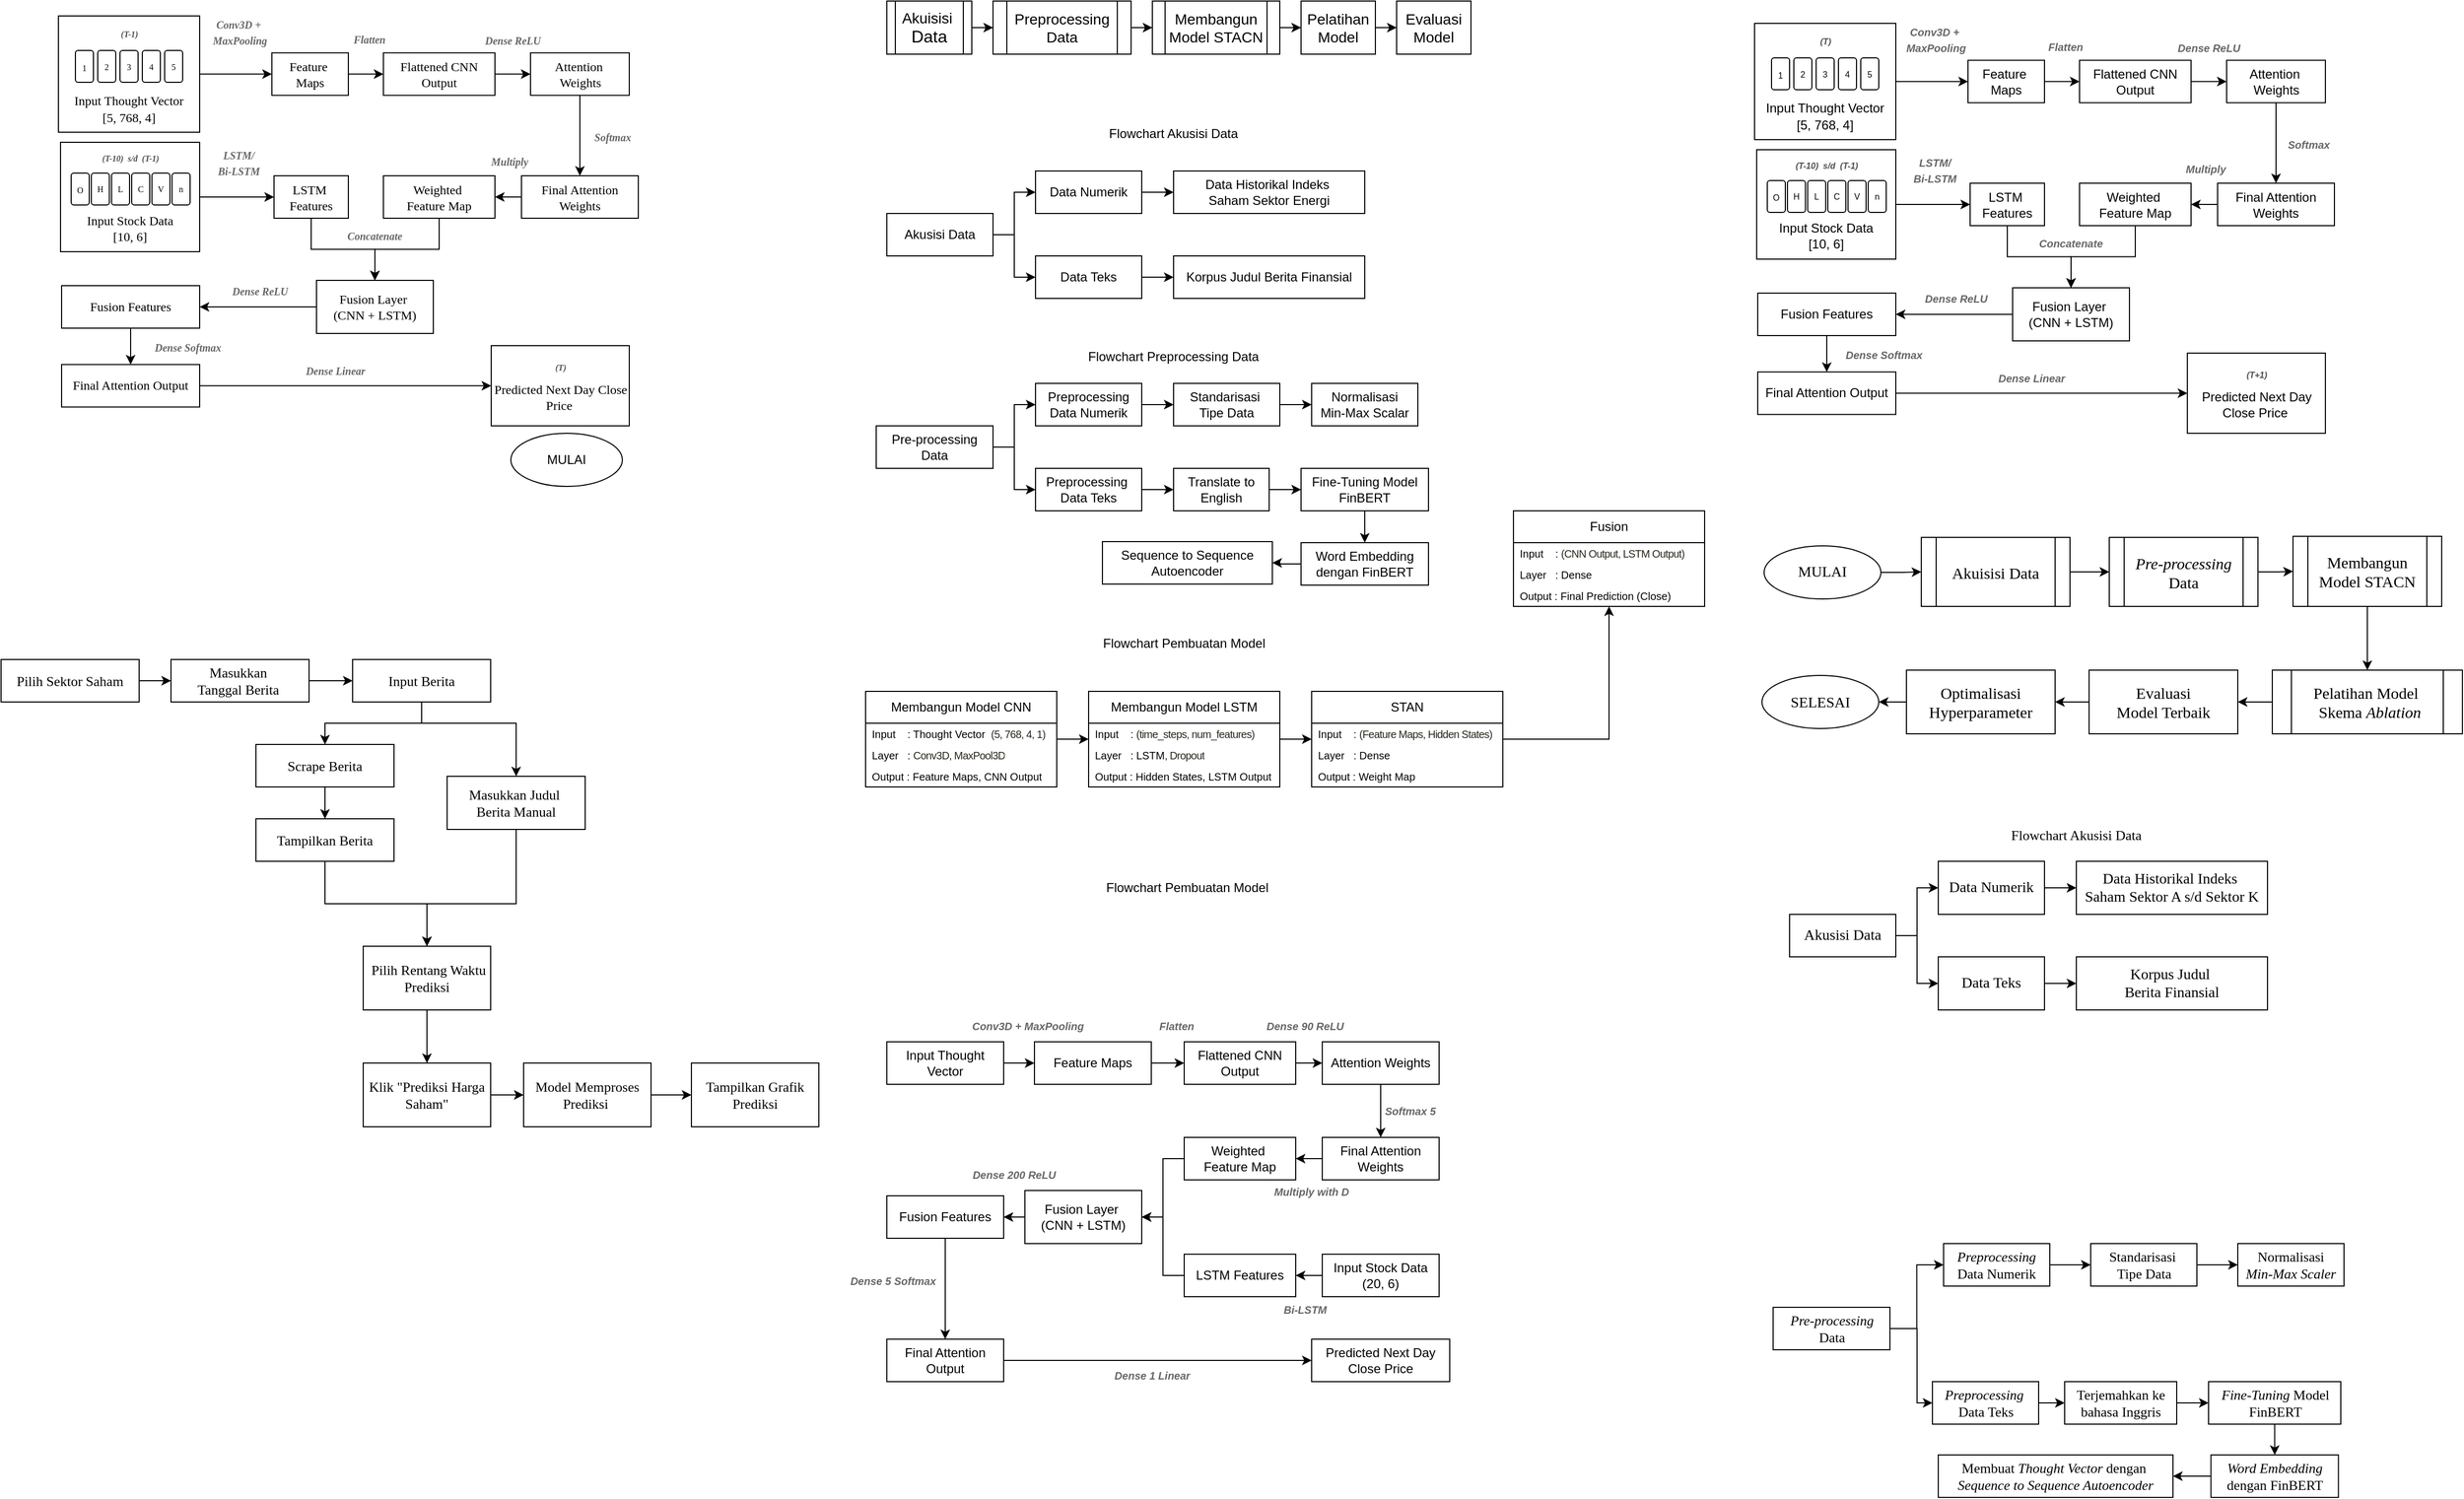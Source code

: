 <mxfile version="26.0.14">
  <diagram id="C5RBs43oDa-KdzZeNtuy" name="Page-1">
    <mxGraphModel dx="1886" dy="595" grid="1" gridSize="10" guides="1" tooltips="1" connect="1" arrows="1" fold="1" page="1" pageScale="1" pageWidth="827" pageHeight="1169" math="0" shadow="0">
      <root>
        <mxCell id="WIyWlLk6GJQsqaUBKTNV-0" />
        <mxCell id="WIyWlLk6GJQsqaUBKTNV-1" parent="WIyWlLk6GJQsqaUBKTNV-0" />
        <mxCell id="HtEW1fYLS7kj6EowUiSw-17" value="" style="edgeStyle=orthogonalEdgeStyle;rounded=0;orthogonalLoop=1;jettySize=auto;html=1;" parent="WIyWlLk6GJQsqaUBKTNV-1" source="HtEW1fYLS7kj6EowUiSw-15" target="HtEW1fYLS7kj6EowUiSw-16" edge="1">
          <mxGeometry relative="1" as="geometry" />
        </mxCell>
        <mxCell id="HtEW1fYLS7kj6EowUiSw-15" value="&lt;font style=&quot;font-size: 14px;&quot;&gt;Akuisisi&amp;nbsp;&lt;/font&gt;&lt;div&gt;&lt;font size=&quot;3&quot;&gt;Data&lt;/font&gt;&lt;/div&gt;" style="shape=process;whiteSpace=wrap;html=1;backgroundOutline=1;" parent="WIyWlLk6GJQsqaUBKTNV-1" vertex="1">
          <mxGeometry x="20" y="40" width="80" height="50" as="geometry" />
        </mxCell>
        <mxCell id="HtEW1fYLS7kj6EowUiSw-19" value="" style="edgeStyle=orthogonalEdgeStyle;rounded=0;orthogonalLoop=1;jettySize=auto;html=1;" parent="WIyWlLk6GJQsqaUBKTNV-1" source="HtEW1fYLS7kj6EowUiSw-16" target="HtEW1fYLS7kj6EowUiSw-18" edge="1">
          <mxGeometry relative="1" as="geometry" />
        </mxCell>
        <mxCell id="HtEW1fYLS7kj6EowUiSw-16" value="&lt;font style=&quot;font-size: 14px;&quot;&gt;Preprocessing Data&lt;/font&gt;" style="shape=process;whiteSpace=wrap;html=1;backgroundOutline=1;" parent="WIyWlLk6GJQsqaUBKTNV-1" vertex="1">
          <mxGeometry x="120" y="40" width="130" height="50" as="geometry" />
        </mxCell>
        <mxCell id="HtEW1fYLS7kj6EowUiSw-21" value="" style="edgeStyle=orthogonalEdgeStyle;rounded=0;orthogonalLoop=1;jettySize=auto;html=1;" parent="WIyWlLk6GJQsqaUBKTNV-1" source="HtEW1fYLS7kj6EowUiSw-18" target="HtEW1fYLS7kj6EowUiSw-20" edge="1">
          <mxGeometry relative="1" as="geometry" />
        </mxCell>
        <mxCell id="HtEW1fYLS7kj6EowUiSw-18" value="&lt;font style=&quot;font-size: 14px;&quot;&gt;Membangun Model STACN&lt;/font&gt;" style="shape=process;whiteSpace=wrap;html=1;backgroundOutline=1;" parent="WIyWlLk6GJQsqaUBKTNV-1" vertex="1">
          <mxGeometry x="270" y="40" width="120" height="50" as="geometry" />
        </mxCell>
        <mxCell id="HtEW1fYLS7kj6EowUiSw-109" value="" style="edgeStyle=orthogonalEdgeStyle;rounded=0;orthogonalLoop=1;jettySize=auto;html=1;" parent="WIyWlLk6GJQsqaUBKTNV-1" source="HtEW1fYLS7kj6EowUiSw-20" target="HtEW1fYLS7kj6EowUiSw-107" edge="1">
          <mxGeometry relative="1" as="geometry" />
        </mxCell>
        <mxCell id="HtEW1fYLS7kj6EowUiSw-20" value="&lt;font style=&quot;font-size: 14px;&quot;&gt;Pelatihan&lt;/font&gt;&lt;div&gt;&lt;font style=&quot;font-size: 14px;&quot;&gt;Model&lt;/font&gt;&lt;/div&gt;" style="whiteSpace=wrap;html=1;" parent="WIyWlLk6GJQsqaUBKTNV-1" vertex="1">
          <mxGeometry x="410" y="40" width="70" height="50" as="geometry" />
        </mxCell>
        <mxCell id="HtEW1fYLS7kj6EowUiSw-35" value="Flowchart Akusisi Data" style="text;html=1;align=center;verticalAlign=middle;whiteSpace=wrap;rounded=0;" parent="WIyWlLk6GJQsqaUBKTNV-1" vertex="1">
          <mxGeometry x="150" y="150" width="280" height="30" as="geometry" />
        </mxCell>
        <mxCell id="HtEW1fYLS7kj6EowUiSw-39" style="edgeStyle=orthogonalEdgeStyle;rounded=0;orthogonalLoop=1;jettySize=auto;html=1;entryX=0;entryY=0.5;entryDx=0;entryDy=0;" parent="WIyWlLk6GJQsqaUBKTNV-1" source="HtEW1fYLS7kj6EowUiSw-36" target="HtEW1fYLS7kj6EowUiSw-37" edge="1">
          <mxGeometry relative="1" as="geometry" />
        </mxCell>
        <mxCell id="HtEW1fYLS7kj6EowUiSw-40" style="edgeStyle=orthogonalEdgeStyle;rounded=0;orthogonalLoop=1;jettySize=auto;html=1;" parent="WIyWlLk6GJQsqaUBKTNV-1" source="HtEW1fYLS7kj6EowUiSw-36" target="HtEW1fYLS7kj6EowUiSw-38" edge="1">
          <mxGeometry relative="1" as="geometry" />
        </mxCell>
        <mxCell id="HtEW1fYLS7kj6EowUiSw-36" value="Akusisi Data" style="rounded=0;whiteSpace=wrap;html=1;" parent="WIyWlLk6GJQsqaUBKTNV-1" vertex="1">
          <mxGeometry x="20" y="240" width="100" height="40" as="geometry" />
        </mxCell>
        <mxCell id="HtEW1fYLS7kj6EowUiSw-42" value="" style="edgeStyle=orthogonalEdgeStyle;rounded=0;orthogonalLoop=1;jettySize=auto;html=1;" parent="WIyWlLk6GJQsqaUBKTNV-1" source="HtEW1fYLS7kj6EowUiSw-37" target="HtEW1fYLS7kj6EowUiSw-41" edge="1">
          <mxGeometry relative="1" as="geometry" />
        </mxCell>
        <mxCell id="HtEW1fYLS7kj6EowUiSw-37" value="Data Numerik" style="rounded=0;whiteSpace=wrap;html=1;" parent="WIyWlLk6GJQsqaUBKTNV-1" vertex="1">
          <mxGeometry x="160" y="200" width="100" height="40" as="geometry" />
        </mxCell>
        <mxCell id="HtEW1fYLS7kj6EowUiSw-44" value="" style="edgeStyle=orthogonalEdgeStyle;rounded=0;orthogonalLoop=1;jettySize=auto;html=1;" parent="WIyWlLk6GJQsqaUBKTNV-1" source="HtEW1fYLS7kj6EowUiSw-38" target="HtEW1fYLS7kj6EowUiSw-43" edge="1">
          <mxGeometry relative="1" as="geometry" />
        </mxCell>
        <mxCell id="HtEW1fYLS7kj6EowUiSw-38" value="Data Teks" style="rounded=0;whiteSpace=wrap;html=1;" parent="WIyWlLk6GJQsqaUBKTNV-1" vertex="1">
          <mxGeometry x="160" y="280" width="100" height="40" as="geometry" />
        </mxCell>
        <mxCell id="HtEW1fYLS7kj6EowUiSw-41" value="Data Historikal Indeks&amp;nbsp;&lt;div&gt;Saham Sektor Energi&lt;/div&gt;" style="rounded=0;whiteSpace=wrap;html=1;" parent="WIyWlLk6GJQsqaUBKTNV-1" vertex="1">
          <mxGeometry x="290" y="200" width="180" height="40" as="geometry" />
        </mxCell>
        <mxCell id="HtEW1fYLS7kj6EowUiSw-43" value="Korpus Judul Berita Finansial" style="rounded=0;whiteSpace=wrap;html=1;" parent="WIyWlLk6GJQsqaUBKTNV-1" vertex="1">
          <mxGeometry x="290" y="280" width="180" height="40" as="geometry" />
        </mxCell>
        <mxCell id="HtEW1fYLS7kj6EowUiSw-45" value="Flowchart Preprocessing Data" style="text;html=1;align=center;verticalAlign=middle;whiteSpace=wrap;rounded=0;" parent="WIyWlLk6GJQsqaUBKTNV-1" vertex="1">
          <mxGeometry x="150" y="360" width="280" height="30" as="geometry" />
        </mxCell>
        <mxCell id="HtEW1fYLS7kj6EowUiSw-54" style="edgeStyle=orthogonalEdgeStyle;rounded=0;orthogonalLoop=1;jettySize=auto;html=1;entryX=0;entryY=0.5;entryDx=0;entryDy=0;" parent="WIyWlLk6GJQsqaUBKTNV-1" source="HtEW1fYLS7kj6EowUiSw-56" target="HtEW1fYLS7kj6EowUiSw-58" edge="1">
          <mxGeometry relative="1" as="geometry" />
        </mxCell>
        <mxCell id="HtEW1fYLS7kj6EowUiSw-55" style="edgeStyle=orthogonalEdgeStyle;rounded=0;orthogonalLoop=1;jettySize=auto;html=1;" parent="WIyWlLk6GJQsqaUBKTNV-1" source="HtEW1fYLS7kj6EowUiSw-56" target="HtEW1fYLS7kj6EowUiSw-60" edge="1">
          <mxGeometry relative="1" as="geometry" />
        </mxCell>
        <mxCell id="HtEW1fYLS7kj6EowUiSw-56" value="Pre-processing&lt;div&gt;Data&lt;/div&gt;" style="rounded=0;whiteSpace=wrap;html=1;" parent="WIyWlLk6GJQsqaUBKTNV-1" vertex="1">
          <mxGeometry x="10" y="440" width="110" height="40" as="geometry" />
        </mxCell>
        <mxCell id="HtEW1fYLS7kj6EowUiSw-57" value="" style="edgeStyle=orthogonalEdgeStyle;rounded=0;orthogonalLoop=1;jettySize=auto;html=1;" parent="WIyWlLk6GJQsqaUBKTNV-1" source="HtEW1fYLS7kj6EowUiSw-58" target="HtEW1fYLS7kj6EowUiSw-61" edge="1">
          <mxGeometry relative="1" as="geometry" />
        </mxCell>
        <mxCell id="HtEW1fYLS7kj6EowUiSw-58" value="Preprocessing Data Numerik" style="rounded=0;whiteSpace=wrap;html=1;" parent="WIyWlLk6GJQsqaUBKTNV-1" vertex="1">
          <mxGeometry x="160" y="400" width="100" height="40" as="geometry" />
        </mxCell>
        <mxCell id="HtEW1fYLS7kj6EowUiSw-59" value="" style="edgeStyle=orthogonalEdgeStyle;rounded=0;orthogonalLoop=1;jettySize=auto;html=1;" parent="WIyWlLk6GJQsqaUBKTNV-1" source="HtEW1fYLS7kj6EowUiSw-60" target="HtEW1fYLS7kj6EowUiSw-62" edge="1">
          <mxGeometry relative="1" as="geometry" />
        </mxCell>
        <mxCell id="HtEW1fYLS7kj6EowUiSw-60" value="Preprocessing&amp;nbsp;&lt;div&gt;Data Teks&lt;/div&gt;" style="rounded=0;whiteSpace=wrap;html=1;" parent="WIyWlLk6GJQsqaUBKTNV-1" vertex="1">
          <mxGeometry x="160" y="480" width="100" height="40" as="geometry" />
        </mxCell>
        <mxCell id="HtEW1fYLS7kj6EowUiSw-64" value="" style="edgeStyle=orthogonalEdgeStyle;rounded=0;orthogonalLoop=1;jettySize=auto;html=1;" parent="WIyWlLk6GJQsqaUBKTNV-1" source="HtEW1fYLS7kj6EowUiSw-61" target="HtEW1fYLS7kj6EowUiSw-63" edge="1">
          <mxGeometry relative="1" as="geometry" />
        </mxCell>
        <mxCell id="HtEW1fYLS7kj6EowUiSw-61" value="Standarisasi&amp;nbsp;&lt;div&gt;Tipe Data&lt;/div&gt;" style="rounded=0;whiteSpace=wrap;html=1;" parent="WIyWlLk6GJQsqaUBKTNV-1" vertex="1">
          <mxGeometry x="290" y="400" width="100" height="40" as="geometry" />
        </mxCell>
        <mxCell id="HtEW1fYLS7kj6EowUiSw-66" value="" style="edgeStyle=orthogonalEdgeStyle;rounded=0;orthogonalLoop=1;jettySize=auto;html=1;" parent="WIyWlLk6GJQsqaUBKTNV-1" source="HtEW1fYLS7kj6EowUiSw-62" target="HtEW1fYLS7kj6EowUiSw-65" edge="1">
          <mxGeometry relative="1" as="geometry" />
        </mxCell>
        <mxCell id="HtEW1fYLS7kj6EowUiSw-62" value="Translate to English" style="rounded=0;whiteSpace=wrap;html=1;" parent="WIyWlLk6GJQsqaUBKTNV-1" vertex="1">
          <mxGeometry x="290" y="480" width="90" height="40" as="geometry" />
        </mxCell>
        <mxCell id="HtEW1fYLS7kj6EowUiSw-63" value="Normalisasi&lt;div&gt;Min-Max Scalar&lt;/div&gt;" style="rounded=0;whiteSpace=wrap;html=1;" parent="WIyWlLk6GJQsqaUBKTNV-1" vertex="1">
          <mxGeometry x="420" y="400" width="100" height="40" as="geometry" />
        </mxCell>
        <mxCell id="HtEW1fYLS7kj6EowUiSw-68" value="" style="edgeStyle=orthogonalEdgeStyle;rounded=0;orthogonalLoop=1;jettySize=auto;html=1;" parent="WIyWlLk6GJQsqaUBKTNV-1" source="HtEW1fYLS7kj6EowUiSw-65" target="HtEW1fYLS7kj6EowUiSw-67" edge="1">
          <mxGeometry relative="1" as="geometry" />
        </mxCell>
        <mxCell id="HtEW1fYLS7kj6EowUiSw-65" value="Fine-Tuning Model FinBERT" style="rounded=0;whiteSpace=wrap;html=1;" parent="WIyWlLk6GJQsqaUBKTNV-1" vertex="1">
          <mxGeometry x="410" y="480" width="120" height="40" as="geometry" />
        </mxCell>
        <mxCell id="HtEW1fYLS7kj6EowUiSw-70" value="" style="edgeStyle=orthogonalEdgeStyle;rounded=0;orthogonalLoop=1;jettySize=auto;html=1;" parent="WIyWlLk6GJQsqaUBKTNV-1" source="HtEW1fYLS7kj6EowUiSw-67" target="HtEW1fYLS7kj6EowUiSw-69" edge="1">
          <mxGeometry relative="1" as="geometry" />
        </mxCell>
        <mxCell id="HtEW1fYLS7kj6EowUiSw-67" value="Word Embedding dengan FinBERT" style="rounded=0;whiteSpace=wrap;html=1;" parent="WIyWlLk6GJQsqaUBKTNV-1" vertex="1">
          <mxGeometry x="410" y="550" width="120" height="40" as="geometry" />
        </mxCell>
        <mxCell id="HtEW1fYLS7kj6EowUiSw-69" value="Sequence to Sequence Autoencoder" style="rounded=0;whiteSpace=wrap;html=1;" parent="WIyWlLk6GJQsqaUBKTNV-1" vertex="1">
          <mxGeometry x="223" y="549" width="160" height="40" as="geometry" />
        </mxCell>
        <mxCell id="HtEW1fYLS7kj6EowUiSw-89" value="Flowchart Pembuatan Model" style="text;html=1;align=center;verticalAlign=middle;whiteSpace=wrap;rounded=0;" parent="WIyWlLk6GJQsqaUBKTNV-1" vertex="1">
          <mxGeometry x="160" y="630" width="280" height="30" as="geometry" />
        </mxCell>
        <mxCell id="HtEW1fYLS7kj6EowUiSw-107" value="&lt;font style=&quot;font-size: 14px;&quot;&gt;Evaluasi&lt;/font&gt;&lt;div&gt;&lt;font style=&quot;font-size: 14px;&quot;&gt;Model&lt;/font&gt;&lt;/div&gt;" style="whiteSpace=wrap;html=1;" parent="WIyWlLk6GJQsqaUBKTNV-1" vertex="1">
          <mxGeometry x="500" y="40" width="70" height="50" as="geometry" />
        </mxCell>
        <mxCell id="HtEW1fYLS7kj6EowUiSw-125" value="" style="edgeStyle=orthogonalEdgeStyle;rounded=0;orthogonalLoop=1;jettySize=auto;html=1;" parent="WIyWlLk6GJQsqaUBKTNV-1" source="HtEW1fYLS7kj6EowUiSw-117" target="HtEW1fYLS7kj6EowUiSw-121" edge="1">
          <mxGeometry relative="1" as="geometry" />
        </mxCell>
        <mxCell id="HtEW1fYLS7kj6EowUiSw-117" value="Membangun Model CNN" style="swimlane;fontStyle=0;childLayout=stackLayout;horizontal=1;startSize=30;horizontalStack=0;resizeParent=1;resizeParentMax=0;resizeLast=0;collapsible=1;marginBottom=0;whiteSpace=wrap;html=1;" parent="WIyWlLk6GJQsqaUBKTNV-1" vertex="1">
          <mxGeometry y="690" width="180" height="90" as="geometry" />
        </mxCell>
        <mxCell id="HtEW1fYLS7kj6EowUiSw-118" value="&lt;font style=&quot;font-size: 10px;&quot;&gt;Input&amp;nbsp; &amp;nbsp; : Thought Vector&lt;span style=&quot;color: rgb(41, 38, 27); font-family: ui-monospace, SFMono-Regular, Menlo, Monaco, Consolas, &amp;quot;Liberation Mono&amp;quot;, &amp;quot;Courier New&amp;quot;, monospace; letter-spacing: -0.4px; white-space-collapse: preserve; background-color: rgb(255, 255, 255);&quot;&gt; &lt;/span&gt;&lt;span style=&quot;color: rgb(41, 38, 27); letter-spacing: -0.4px; white-space-collapse: preserve; background-color: rgb(255, 255, 255);&quot;&gt;&lt;font face=&quot;Helvetica&quot;&gt;(5, 768, 4, 1)&lt;/font&gt;&lt;/span&gt;&lt;/font&gt;" style="text;strokeColor=none;fillColor=none;align=left;verticalAlign=middle;spacingLeft=4;spacingRight=4;overflow=hidden;points=[[0,0.5],[1,0.5]];portConstraint=eastwest;rotatable=0;whiteSpace=wrap;html=1;" parent="HtEW1fYLS7kj6EowUiSw-117" vertex="1">
          <mxGeometry y="30" width="180" height="20" as="geometry" />
        </mxCell>
        <mxCell id="HtEW1fYLS7kj6EowUiSw-119" value="&lt;font style=&quot;font-size: 10px;&quot; face=&quot;Helvetica&quot;&gt;Layer&amp;nbsp; &amp;nbsp;:&amp;nbsp;&lt;span style=&quot;color: rgb(41, 38, 27); letter-spacing: -0.4px; white-space-collapse: preserve; background-color: rgb(255, 255, 255);&quot;&gt;Conv3D, MaxPool3D&lt;/span&gt;&lt;/font&gt;" style="text;strokeColor=none;fillColor=none;align=left;verticalAlign=middle;spacingLeft=4;spacingRight=4;overflow=hidden;points=[[0,0.5],[1,0.5]];portConstraint=eastwest;rotatable=0;whiteSpace=wrap;html=1;" parent="HtEW1fYLS7kj6EowUiSw-117" vertex="1">
          <mxGeometry y="50" width="180" height="20" as="geometry" />
        </mxCell>
        <mxCell id="HtEW1fYLS7kj6EowUiSw-120" value="&lt;font style=&quot;font-size: 10px;&quot;&gt;Output : Feature Maps,&amp;nbsp;&lt;/font&gt;&lt;span style=&quot;font-size: 10px;&quot;&gt;CNN Output&lt;/span&gt;" style="text;strokeColor=none;fillColor=none;align=left;verticalAlign=middle;spacingLeft=4;spacingRight=4;overflow=hidden;points=[[0,0.5],[1,0.5]];portConstraint=eastwest;rotatable=0;whiteSpace=wrap;html=1;" parent="HtEW1fYLS7kj6EowUiSw-117" vertex="1">
          <mxGeometry y="70" width="180" height="20" as="geometry" />
        </mxCell>
        <mxCell id="HtEW1fYLS7kj6EowUiSw-130" value="" style="edgeStyle=orthogonalEdgeStyle;rounded=0;orthogonalLoop=1;jettySize=auto;html=1;" parent="WIyWlLk6GJQsqaUBKTNV-1" source="HtEW1fYLS7kj6EowUiSw-121" target="HtEW1fYLS7kj6EowUiSw-126" edge="1">
          <mxGeometry relative="1" as="geometry" />
        </mxCell>
        <mxCell id="HtEW1fYLS7kj6EowUiSw-121" value="Membangun Model LSTM" style="swimlane;fontStyle=0;childLayout=stackLayout;horizontal=1;startSize=30;horizontalStack=0;resizeParent=1;resizeParentMax=0;resizeLast=0;collapsible=1;marginBottom=0;whiteSpace=wrap;html=1;" parent="WIyWlLk6GJQsqaUBKTNV-1" vertex="1">
          <mxGeometry x="210" y="690" width="180" height="90" as="geometry" />
        </mxCell>
        <mxCell id="HtEW1fYLS7kj6EowUiSw-122" value="&lt;font style=&quot;font-size: 10px;&quot;&gt;Input&amp;nbsp; &amp;nbsp; :&amp;nbsp;&lt;/font&gt;&lt;span style=&quot;color: rgb(41, 38, 27); letter-spacing: -0.4px; white-space-collapse: preserve; background-color: rgb(255, 255, 255);&quot;&gt;&lt;font face=&quot;Helvetica&quot; style=&quot;font-size: 10px;&quot;&gt;(time_steps, num_features)&lt;/font&gt;&lt;/span&gt;" style="text;strokeColor=none;fillColor=none;align=left;verticalAlign=middle;spacingLeft=4;spacingRight=4;overflow=hidden;points=[[0,0.5],[1,0.5]];portConstraint=eastwest;rotatable=0;whiteSpace=wrap;html=1;" parent="HtEW1fYLS7kj6EowUiSw-121" vertex="1">
          <mxGeometry y="30" width="180" height="20" as="geometry" />
        </mxCell>
        <mxCell id="HtEW1fYLS7kj6EowUiSw-123" value="&lt;font face=&quot;Helvetica&quot;&gt;Layer&amp;nbsp; &amp;nbsp;: LSTM&lt;span style=&quot;color: rgb(41, 38, 27); letter-spacing: -0.4px; white-space-collapse: preserve; background-color: rgb(255, 255, 255);&quot;&gt;, Dropout&lt;/span&gt;&lt;/font&gt;" style="text;strokeColor=none;fillColor=none;align=left;verticalAlign=middle;spacingLeft=4;spacingRight=4;overflow=hidden;points=[[0,0.5],[1,0.5]];portConstraint=eastwest;rotatable=0;whiteSpace=wrap;html=1;fontSize=10;" parent="HtEW1fYLS7kj6EowUiSw-121" vertex="1">
          <mxGeometry y="50" width="180" height="20" as="geometry" />
        </mxCell>
        <mxCell id="HtEW1fYLS7kj6EowUiSw-124" value="&lt;font face=&quot;Helvetica&quot;&gt;Output : Hidden States, LSTM Output&lt;/font&gt;" style="text;strokeColor=none;fillColor=none;align=left;verticalAlign=middle;spacingLeft=4;spacingRight=4;overflow=hidden;points=[[0,0.5],[1,0.5]];portConstraint=eastwest;rotatable=0;whiteSpace=wrap;html=1;fontSize=10;fontFamily=Times New Roman;" parent="HtEW1fYLS7kj6EowUiSw-121" vertex="1">
          <mxGeometry y="70" width="180" height="20" as="geometry" />
        </mxCell>
        <mxCell id="HtEW1fYLS7kj6EowUiSw-135" value="" style="edgeStyle=orthogonalEdgeStyle;rounded=0;orthogonalLoop=1;jettySize=auto;html=1;" parent="WIyWlLk6GJQsqaUBKTNV-1" source="HtEW1fYLS7kj6EowUiSw-126" target="HtEW1fYLS7kj6EowUiSw-131" edge="1">
          <mxGeometry relative="1" as="geometry" />
        </mxCell>
        <mxCell id="HtEW1fYLS7kj6EowUiSw-126" value="STAN" style="swimlane;fontStyle=0;childLayout=stackLayout;horizontal=1;startSize=30;horizontalStack=0;resizeParent=1;resizeParentMax=0;resizeLast=0;collapsible=1;marginBottom=0;whiteSpace=wrap;html=1;" parent="WIyWlLk6GJQsqaUBKTNV-1" vertex="1">
          <mxGeometry x="420" y="690" width="180" height="90" as="geometry" />
        </mxCell>
        <mxCell id="HtEW1fYLS7kj6EowUiSw-127" value="&lt;font style=&quot;font-size: 10px;&quot;&gt;Input&amp;nbsp; &amp;nbsp; :&amp;nbsp;&lt;/font&gt;&lt;span style=&quot;color: rgb(41, 38, 27); letter-spacing: -0.4px; white-space-collapse: preserve; background-color: rgb(255, 255, 255);&quot;&gt;&lt;font face=&quot;Helvetica&quot; style=&quot;font-size: 10px;&quot;&gt;(Feature Maps, Hidden States)&lt;/font&gt;&lt;/span&gt;" style="text;strokeColor=none;fillColor=none;align=left;verticalAlign=middle;spacingLeft=4;spacingRight=4;overflow=hidden;points=[[0,0.5],[1,0.5]];portConstraint=eastwest;rotatable=0;whiteSpace=wrap;html=1;" parent="HtEW1fYLS7kj6EowUiSw-126" vertex="1">
          <mxGeometry y="30" width="180" height="20" as="geometry" />
        </mxCell>
        <mxCell id="HtEW1fYLS7kj6EowUiSw-128" value="&lt;font face=&quot;Helvetica&quot;&gt;Layer&amp;nbsp; &amp;nbsp;: Dense&lt;/font&gt;" style="text;strokeColor=none;fillColor=none;align=left;verticalAlign=middle;spacingLeft=4;spacingRight=4;overflow=hidden;points=[[0,0.5],[1,0.5]];portConstraint=eastwest;rotatable=0;whiteSpace=wrap;html=1;fontSize=10;" parent="HtEW1fYLS7kj6EowUiSw-126" vertex="1">
          <mxGeometry y="50" width="180" height="20" as="geometry" />
        </mxCell>
        <mxCell id="HtEW1fYLS7kj6EowUiSw-129" value="&lt;font&gt;Output : Weight Map&lt;/font&gt;" style="text;strokeColor=none;fillColor=none;align=left;verticalAlign=middle;spacingLeft=4;spacingRight=4;overflow=hidden;points=[[0,0.5],[1,0.5]];portConstraint=eastwest;rotatable=0;whiteSpace=wrap;html=1;fontSize=10;" parent="HtEW1fYLS7kj6EowUiSw-126" vertex="1">
          <mxGeometry y="70" width="180" height="20" as="geometry" />
        </mxCell>
        <mxCell id="HtEW1fYLS7kj6EowUiSw-131" value="Fusion" style="swimlane;fontStyle=0;childLayout=stackLayout;horizontal=1;startSize=30;horizontalStack=0;resizeParent=1;resizeParentMax=0;resizeLast=0;collapsible=1;marginBottom=0;whiteSpace=wrap;html=1;" parent="WIyWlLk6GJQsqaUBKTNV-1" vertex="1">
          <mxGeometry x="610" y="520" width="180" height="90" as="geometry" />
        </mxCell>
        <mxCell id="HtEW1fYLS7kj6EowUiSw-132" value="&lt;font style=&quot;font-size: 10px;&quot;&gt;Input&amp;nbsp; &amp;nbsp; :&amp;nbsp;&lt;/font&gt;&lt;span style=&quot;color: rgb(41, 38, 27); letter-spacing: -0.4px; white-space-collapse: preserve; background-color: rgb(255, 255, 255);&quot;&gt;&lt;font face=&quot;Helvetica&quot; style=&quot;font-size: 10px;&quot;&gt;(CNN Output, LSTM Output)&lt;/font&gt;&lt;/span&gt;" style="text;strokeColor=none;fillColor=none;align=left;verticalAlign=middle;spacingLeft=4;spacingRight=4;overflow=hidden;points=[[0,0.5],[1,0.5]];portConstraint=eastwest;rotatable=0;whiteSpace=wrap;html=1;" parent="HtEW1fYLS7kj6EowUiSw-131" vertex="1">
          <mxGeometry y="30" width="180" height="20" as="geometry" />
        </mxCell>
        <mxCell id="HtEW1fYLS7kj6EowUiSw-133" value="&lt;font face=&quot;Helvetica&quot;&gt;Layer&amp;nbsp; &amp;nbsp;: Dense&lt;/font&gt;" style="text;strokeColor=none;fillColor=none;align=left;verticalAlign=middle;spacingLeft=4;spacingRight=4;overflow=hidden;points=[[0,0.5],[1,0.5]];portConstraint=eastwest;rotatable=0;whiteSpace=wrap;html=1;fontSize=10;" parent="HtEW1fYLS7kj6EowUiSw-131" vertex="1">
          <mxGeometry y="50" width="180" height="20" as="geometry" />
        </mxCell>
        <mxCell id="HtEW1fYLS7kj6EowUiSw-134" value="&lt;font&gt;Output : Final Prediction (Close)&lt;/font&gt;" style="text;strokeColor=none;fillColor=none;align=left;verticalAlign=middle;spacingLeft=4;spacingRight=4;overflow=hidden;points=[[0,0.5],[1,0.5]];portConstraint=eastwest;rotatable=0;whiteSpace=wrap;html=1;fontSize=10;" parent="HtEW1fYLS7kj6EowUiSw-131" vertex="1">
          <mxGeometry y="70" width="180" height="20" as="geometry" />
        </mxCell>
        <mxCell id="HtEW1fYLS7kj6EowUiSw-136" value="Flowchart Pembuatan Model" style="text;html=1;align=center;verticalAlign=middle;whiteSpace=wrap;rounded=0;" parent="WIyWlLk6GJQsqaUBKTNV-1" vertex="1">
          <mxGeometry x="163" y="860" width="280" height="30" as="geometry" />
        </mxCell>
        <mxCell id="8f97VUcGHPzPJ5FAFEIg-3" value="" style="edgeStyle=orthogonalEdgeStyle;rounded=0;orthogonalLoop=1;jettySize=auto;html=1;" parent="WIyWlLk6GJQsqaUBKTNV-1" source="8f97VUcGHPzPJ5FAFEIg-0" target="8f97VUcGHPzPJ5FAFEIg-2" edge="1">
          <mxGeometry relative="1" as="geometry" />
        </mxCell>
        <mxCell id="8f97VUcGHPzPJ5FAFEIg-0" value="Input Thought Vector" style="rounded=0;whiteSpace=wrap;html=1;" parent="WIyWlLk6GJQsqaUBKTNV-1" vertex="1">
          <mxGeometry x="20" y="1020" width="110" height="40" as="geometry" />
        </mxCell>
        <mxCell id="8f97VUcGHPzPJ5FAFEIg-23" value="" style="edgeStyle=orthogonalEdgeStyle;rounded=0;orthogonalLoop=1;jettySize=auto;html=1;" parent="WIyWlLk6GJQsqaUBKTNV-1" source="8f97VUcGHPzPJ5FAFEIg-2" target="8f97VUcGHPzPJ5FAFEIg-4" edge="1">
          <mxGeometry relative="1" as="geometry" />
        </mxCell>
        <mxCell id="8f97VUcGHPzPJ5FAFEIg-2" value="Feature Maps" style="rounded=0;whiteSpace=wrap;html=1;" parent="WIyWlLk6GJQsqaUBKTNV-1" vertex="1">
          <mxGeometry x="159" y="1020" width="110" height="40" as="geometry" />
        </mxCell>
        <mxCell id="8f97VUcGHPzPJ5FAFEIg-25" value="" style="edgeStyle=orthogonalEdgeStyle;rounded=0;orthogonalLoop=1;jettySize=auto;html=1;" parent="WIyWlLk6GJQsqaUBKTNV-1" source="8f97VUcGHPzPJ5FAFEIg-4" target="8f97VUcGHPzPJ5FAFEIg-5" edge="1">
          <mxGeometry relative="1" as="geometry" />
        </mxCell>
        <mxCell id="8f97VUcGHPzPJ5FAFEIg-4" value="Flattened CNN Output" style="rounded=0;whiteSpace=wrap;html=1;" parent="WIyWlLk6GJQsqaUBKTNV-1" vertex="1">
          <mxGeometry x="300" y="1020" width="105" height="40" as="geometry" />
        </mxCell>
        <mxCell id="8f97VUcGHPzPJ5FAFEIg-26" value="" style="edgeStyle=orthogonalEdgeStyle;rounded=0;orthogonalLoop=1;jettySize=auto;html=1;" parent="WIyWlLk6GJQsqaUBKTNV-1" source="8f97VUcGHPzPJ5FAFEIg-5" target="8f97VUcGHPzPJ5FAFEIg-6" edge="1">
          <mxGeometry relative="1" as="geometry" />
        </mxCell>
        <mxCell id="8f97VUcGHPzPJ5FAFEIg-5" value="Attention Weights" style="rounded=0;whiteSpace=wrap;html=1;" parent="WIyWlLk6GJQsqaUBKTNV-1" vertex="1">
          <mxGeometry x="430" y="1020" width="110" height="40" as="geometry" />
        </mxCell>
        <mxCell id="8f97VUcGHPzPJ5FAFEIg-27" value="" style="edgeStyle=orthogonalEdgeStyle;rounded=0;orthogonalLoop=1;jettySize=auto;html=1;" parent="WIyWlLk6GJQsqaUBKTNV-1" source="8f97VUcGHPzPJ5FAFEIg-6" target="8f97VUcGHPzPJ5FAFEIg-7" edge="1">
          <mxGeometry relative="1" as="geometry" />
        </mxCell>
        <mxCell id="8f97VUcGHPzPJ5FAFEIg-6" value="Final Attention Weights" style="rounded=0;whiteSpace=wrap;html=1;" parent="WIyWlLk6GJQsqaUBKTNV-1" vertex="1">
          <mxGeometry x="430" y="1110" width="110" height="40" as="geometry" />
        </mxCell>
        <mxCell id="8f97VUcGHPzPJ5FAFEIg-7" value="Weighted&amp;nbsp;&lt;div&gt;Feature Map&lt;/div&gt;" style="rounded=0;whiteSpace=wrap;html=1;" parent="WIyWlLk6GJQsqaUBKTNV-1" vertex="1">
          <mxGeometry x="300" y="1110" width="105" height="40" as="geometry" />
        </mxCell>
        <mxCell id="8f97VUcGHPzPJ5FAFEIg-29" value="" style="edgeStyle=orthogonalEdgeStyle;rounded=0;orthogonalLoop=1;jettySize=auto;html=1;" parent="WIyWlLk6GJQsqaUBKTNV-1" source="8f97VUcGHPzPJ5FAFEIg-8" target="8f97VUcGHPzPJ5FAFEIg-9" edge="1">
          <mxGeometry relative="1" as="geometry" />
        </mxCell>
        <mxCell id="8f97VUcGHPzPJ5FAFEIg-8" value="Input Stock Data (20, 6)" style="rounded=0;whiteSpace=wrap;html=1;" parent="WIyWlLk6GJQsqaUBKTNV-1" vertex="1">
          <mxGeometry x="430" y="1220" width="110" height="40" as="geometry" />
        </mxCell>
        <mxCell id="8f97VUcGHPzPJ5FAFEIg-9" value="LSTM Features" style="rounded=0;whiteSpace=wrap;html=1;" parent="WIyWlLk6GJQsqaUBKTNV-1" vertex="1">
          <mxGeometry x="300" y="1220" width="105" height="40" as="geometry" />
        </mxCell>
        <mxCell id="8f97VUcGHPzPJ5FAFEIg-33" value="" style="edgeStyle=orthogonalEdgeStyle;rounded=0;orthogonalLoop=1;jettySize=auto;html=1;" parent="WIyWlLk6GJQsqaUBKTNV-1" source="8f97VUcGHPzPJ5FAFEIg-10" target="8f97VUcGHPzPJ5FAFEIg-11" edge="1">
          <mxGeometry relative="1" as="geometry" />
        </mxCell>
        <mxCell id="8f97VUcGHPzPJ5FAFEIg-10" value="Fusion Layer&amp;nbsp;&lt;div&gt;(CNN + LSTM)&lt;/div&gt;" style="rounded=0;whiteSpace=wrap;html=1;" parent="WIyWlLk6GJQsqaUBKTNV-1" vertex="1">
          <mxGeometry x="150" y="1160" width="110" height="50" as="geometry" />
        </mxCell>
        <mxCell id="8f97VUcGHPzPJ5FAFEIg-34" value="" style="edgeStyle=orthogonalEdgeStyle;rounded=0;orthogonalLoop=1;jettySize=auto;html=1;" parent="WIyWlLk6GJQsqaUBKTNV-1" source="8f97VUcGHPzPJ5FAFEIg-11" target="8f97VUcGHPzPJ5FAFEIg-12" edge="1">
          <mxGeometry relative="1" as="geometry" />
        </mxCell>
        <mxCell id="8f97VUcGHPzPJ5FAFEIg-11" value="Fusion Features" style="rounded=0;whiteSpace=wrap;html=1;" parent="WIyWlLk6GJQsqaUBKTNV-1" vertex="1">
          <mxGeometry x="20" y="1165" width="110" height="40" as="geometry" />
        </mxCell>
        <mxCell id="8f97VUcGHPzPJ5FAFEIg-35" value="" style="edgeStyle=orthogonalEdgeStyle;rounded=0;orthogonalLoop=1;jettySize=auto;html=1;" parent="WIyWlLk6GJQsqaUBKTNV-1" source="8f97VUcGHPzPJ5FAFEIg-12" target="8f97VUcGHPzPJ5FAFEIg-13" edge="1">
          <mxGeometry relative="1" as="geometry" />
        </mxCell>
        <mxCell id="8f97VUcGHPzPJ5FAFEIg-12" value="Final Attention Output" style="rounded=0;whiteSpace=wrap;html=1;" parent="WIyWlLk6GJQsqaUBKTNV-1" vertex="1">
          <mxGeometry x="20" y="1300" width="110" height="40" as="geometry" />
        </mxCell>
        <mxCell id="8f97VUcGHPzPJ5FAFEIg-13" value="Predicted Next Day Close Price" style="rounded=0;whiteSpace=wrap;html=1;" parent="WIyWlLk6GJQsqaUBKTNV-1" vertex="1">
          <mxGeometry x="420" y="1300" width="130" height="40" as="geometry" />
        </mxCell>
        <mxCell id="8f97VUcGHPzPJ5FAFEIg-14" value="&lt;font style=&quot;color: rgb(102, 102, 102); font-size: 10px;&quot;&gt;&lt;b style=&quot;&quot;&gt;&lt;i&gt;Conv3D + MaxPooling&lt;/i&gt;&lt;/b&gt;&lt;/font&gt;" style="text;html=1;align=center;verticalAlign=middle;whiteSpace=wrap;rounded=0;" parent="WIyWlLk6GJQsqaUBKTNV-1" vertex="1">
          <mxGeometry x="83" y="990" width="140" height="30" as="geometry" />
        </mxCell>
        <mxCell id="8f97VUcGHPzPJ5FAFEIg-15" value="&lt;font style=&quot;font-size: 10px; color: rgb(102, 102, 102);&quot;&gt;&lt;b&gt;&lt;i&gt;Flatten&lt;/i&gt;&lt;/b&gt;&lt;/font&gt;" style="text;html=1;align=center;verticalAlign=middle;whiteSpace=wrap;rounded=0;" parent="WIyWlLk6GJQsqaUBKTNV-1" vertex="1">
          <mxGeometry x="223" y="990" width="140" height="30" as="geometry" />
        </mxCell>
        <mxCell id="8f97VUcGHPzPJ5FAFEIg-16" value="&lt;b&gt;&lt;i&gt;&lt;font style=&quot;font-size: 10px; color: light-dark(rgb(102, 102, 102), rgb(255, 255, 255));&quot;&gt;Dense 90 ReLU&lt;/font&gt;&lt;/i&gt;&lt;/b&gt;" style="text;html=1;align=center;verticalAlign=middle;whiteSpace=wrap;rounded=0;" parent="WIyWlLk6GJQsqaUBKTNV-1" vertex="1">
          <mxGeometry x="344" y="990" width="140" height="30" as="geometry" />
        </mxCell>
        <mxCell id="8f97VUcGHPzPJ5FAFEIg-17" value="&lt;b&gt;&lt;i&gt;&lt;font style=&quot;font-size: 10px; color: rgb(102, 102, 102);&quot;&gt;Softmax 5&lt;/font&gt;&lt;/i&gt;&lt;/b&gt;" style="text;html=1;align=center;verticalAlign=middle;whiteSpace=wrap;rounded=0;" parent="WIyWlLk6GJQsqaUBKTNV-1" vertex="1">
          <mxGeometry x="443" y="1070" width="140" height="30" as="geometry" />
        </mxCell>
        <mxCell id="8f97VUcGHPzPJ5FAFEIg-18" value="&lt;b&gt;&lt;i&gt;&lt;font style=&quot;font-size: 10px; color: rgb(102, 102, 102);&quot;&gt;Multiply with D&lt;/font&gt;&lt;/i&gt;&lt;/b&gt;" style="text;html=1;align=center;verticalAlign=middle;whiteSpace=wrap;rounded=0;" parent="WIyWlLk6GJQsqaUBKTNV-1" vertex="1">
          <mxGeometry x="350" y="1146" width="140" height="30" as="geometry" />
        </mxCell>
        <mxCell id="8f97VUcGHPzPJ5FAFEIg-19" value="&lt;b&gt;&lt;i&gt;&lt;font style=&quot;font-size: 10px; color: rgb(102, 102, 102);&quot;&gt;Bi-LSTM&lt;/font&gt;&lt;/i&gt;&lt;/b&gt;" style="text;html=1;align=center;verticalAlign=middle;whiteSpace=wrap;rounded=0;" parent="WIyWlLk6GJQsqaUBKTNV-1" vertex="1">
          <mxGeometry x="344" y="1257" width="140" height="30" as="geometry" />
        </mxCell>
        <mxCell id="8f97VUcGHPzPJ5FAFEIg-20" value="&lt;b&gt;&lt;i&gt;&lt;font style=&quot;font-size: 10px; color: rgb(102, 102, 102);&quot;&gt;Dense 200 ReLU&lt;/font&gt;&lt;/i&gt;&lt;/b&gt;" style="text;html=1;align=center;verticalAlign=middle;whiteSpace=wrap;rounded=0;" parent="WIyWlLk6GJQsqaUBKTNV-1" vertex="1">
          <mxGeometry x="70" y="1130" width="140" height="30" as="geometry" />
        </mxCell>
        <mxCell id="8f97VUcGHPzPJ5FAFEIg-21" value="&lt;font style=&quot;font-size: 10px; color: rgb(102, 102, 102);&quot;&gt;&lt;b&gt;&lt;i&gt;Dense 5 Softmax&lt;/i&gt;&lt;/b&gt;&lt;/font&gt;" style="text;html=1;align=center;verticalAlign=middle;whiteSpace=wrap;rounded=0;" parent="WIyWlLk6GJQsqaUBKTNV-1" vertex="1">
          <mxGeometry x="-44" y="1230" width="140" height="30" as="geometry" />
        </mxCell>
        <mxCell id="8f97VUcGHPzPJ5FAFEIg-22" value="&lt;b&gt;&lt;i&gt;&lt;font style=&quot;font-size: 10px; color: rgb(102, 102, 102);&quot;&gt;Dense 1 Linear&lt;/font&gt;&lt;/i&gt;&lt;/b&gt;" style="text;html=1;align=center;verticalAlign=middle;whiteSpace=wrap;rounded=0;" parent="WIyWlLk6GJQsqaUBKTNV-1" vertex="1">
          <mxGeometry x="200" y="1319" width="140" height="30" as="geometry" />
        </mxCell>
        <mxCell id="8f97VUcGHPzPJ5FAFEIg-31" style="edgeStyle=orthogonalEdgeStyle;rounded=0;orthogonalLoop=1;jettySize=auto;html=1;entryX=1;entryY=0.5;entryDx=0;entryDy=0;" parent="WIyWlLk6GJQsqaUBKTNV-1" source="8f97VUcGHPzPJ5FAFEIg-7" target="8f97VUcGHPzPJ5FAFEIg-10" edge="1">
          <mxGeometry relative="1" as="geometry">
            <Array as="points">
              <mxPoint x="280" y="1130" />
              <mxPoint x="280" y="1185" />
            </Array>
          </mxGeometry>
        </mxCell>
        <mxCell id="8f97VUcGHPzPJ5FAFEIg-32" style="edgeStyle=orthogonalEdgeStyle;rounded=0;orthogonalLoop=1;jettySize=auto;html=1;entryX=1;entryY=0.5;entryDx=0;entryDy=0;exitX=0;exitY=0.5;exitDx=0;exitDy=0;" parent="WIyWlLk6GJQsqaUBKTNV-1" source="8f97VUcGHPzPJ5FAFEIg-9" target="8f97VUcGHPzPJ5FAFEIg-10" edge="1">
          <mxGeometry relative="1" as="geometry">
            <mxPoint x="312.67" y="1259.5" as="sourcePoint" />
            <mxPoint x="270" y="1200" as="targetPoint" />
            <Array as="points">
              <mxPoint x="280" y="1240" />
              <mxPoint x="280" y="1185" />
            </Array>
          </mxGeometry>
        </mxCell>
        <mxCell id="8f97VUcGHPzPJ5FAFEIg-37" value="" style="edgeStyle=orthogonalEdgeStyle;rounded=0;orthogonalLoop=1;jettySize=auto;html=1;" parent="WIyWlLk6GJQsqaUBKTNV-1" source="8f97VUcGHPzPJ5FAFEIg-38" target="8f97VUcGHPzPJ5FAFEIg-40" edge="1">
          <mxGeometry relative="1" as="geometry" />
        </mxCell>
        <mxCell id="8f97VUcGHPzPJ5FAFEIg-39" value="" style="edgeStyle=orthogonalEdgeStyle;rounded=0;orthogonalLoop=1;jettySize=auto;html=1;" parent="WIyWlLk6GJQsqaUBKTNV-1" source="8f97VUcGHPzPJ5FAFEIg-40" target="8f97VUcGHPzPJ5FAFEIg-42" edge="1">
          <mxGeometry relative="1" as="geometry" />
        </mxCell>
        <mxCell id="8f97VUcGHPzPJ5FAFEIg-40" value="Feature&amp;nbsp;&lt;div&gt;Maps&lt;/div&gt;" style="rounded=0;whiteSpace=wrap;html=1;" parent="WIyWlLk6GJQsqaUBKTNV-1" vertex="1">
          <mxGeometry x="1038" y="95.75" width="72" height="40" as="geometry" />
        </mxCell>
        <mxCell id="8f97VUcGHPzPJ5FAFEIg-41" value="" style="edgeStyle=orthogonalEdgeStyle;rounded=0;orthogonalLoop=1;jettySize=auto;html=1;" parent="WIyWlLk6GJQsqaUBKTNV-1" source="8f97VUcGHPzPJ5FAFEIg-42" target="8f97VUcGHPzPJ5FAFEIg-44" edge="1">
          <mxGeometry relative="1" as="geometry" />
        </mxCell>
        <mxCell id="8f97VUcGHPzPJ5FAFEIg-42" value="Flattened CNN Output" style="rounded=0;whiteSpace=wrap;html=1;" parent="WIyWlLk6GJQsqaUBKTNV-1" vertex="1">
          <mxGeometry x="1143" y="95.75" width="105" height="40" as="geometry" />
        </mxCell>
        <mxCell id="8f97VUcGHPzPJ5FAFEIg-43" value="" style="edgeStyle=orthogonalEdgeStyle;rounded=0;orthogonalLoop=1;jettySize=auto;html=1;" parent="WIyWlLk6GJQsqaUBKTNV-1" source="8f97VUcGHPzPJ5FAFEIg-44" target="8f97VUcGHPzPJ5FAFEIg-46" edge="1">
          <mxGeometry relative="1" as="geometry" />
        </mxCell>
        <mxCell id="8f97VUcGHPzPJ5FAFEIg-44" value="Attention&amp;nbsp;&lt;div&gt;Weights&lt;/div&gt;" style="rounded=0;whiteSpace=wrap;html=1;" parent="WIyWlLk6GJQsqaUBKTNV-1" vertex="1">
          <mxGeometry x="1281.5" y="95.75" width="93" height="40" as="geometry" />
        </mxCell>
        <mxCell id="8f97VUcGHPzPJ5FAFEIg-45" value="" style="edgeStyle=orthogonalEdgeStyle;rounded=0;orthogonalLoop=1;jettySize=auto;html=1;" parent="WIyWlLk6GJQsqaUBKTNV-1" source="8f97VUcGHPzPJ5FAFEIg-46" target="8f97VUcGHPzPJ5FAFEIg-47" edge="1">
          <mxGeometry relative="1" as="geometry" />
        </mxCell>
        <mxCell id="8f97VUcGHPzPJ5FAFEIg-46" value="Final Attention Weights" style="rounded=0;whiteSpace=wrap;html=1;" parent="WIyWlLk6GJQsqaUBKTNV-1" vertex="1">
          <mxGeometry x="1273" y="211.5" width="110" height="40" as="geometry" />
        </mxCell>
        <mxCell id="8f97VUcGHPzPJ5FAFEIg-73" style="edgeStyle=orthogonalEdgeStyle;rounded=0;orthogonalLoop=1;jettySize=auto;html=1;entryX=0.5;entryY=0;entryDx=0;entryDy=0;" parent="WIyWlLk6GJQsqaUBKTNV-1" source="8f97VUcGHPzPJ5FAFEIg-47" target="8f97VUcGHPzPJ5FAFEIg-52" edge="1">
          <mxGeometry relative="1" as="geometry" />
        </mxCell>
        <mxCell id="8f97VUcGHPzPJ5FAFEIg-47" value="Weighted&amp;nbsp;&lt;div&gt;Feature Map&lt;/div&gt;" style="rounded=0;whiteSpace=wrap;html=1;" parent="WIyWlLk6GJQsqaUBKTNV-1" vertex="1">
          <mxGeometry x="1143" y="211.5" width="105" height="40" as="geometry" />
        </mxCell>
        <mxCell id="8f97VUcGHPzPJ5FAFEIg-48" value="" style="edgeStyle=orthogonalEdgeStyle;rounded=0;orthogonalLoop=1;jettySize=auto;html=1;" parent="WIyWlLk6GJQsqaUBKTNV-1" source="8f97VUcGHPzPJ5FAFEIg-49" target="8f97VUcGHPzPJ5FAFEIg-50" edge="1">
          <mxGeometry relative="1" as="geometry" />
        </mxCell>
        <mxCell id="8f97VUcGHPzPJ5FAFEIg-49" value="Input Stock Data&lt;div&gt;&lt;span style=&quot;background-color: transparent; color: light-dark(rgb(0, 0, 0), rgb(255, 255, 255));&quot;&gt;[10, 6]&lt;/span&gt;&lt;/div&gt;" style="rounded=0;whiteSpace=wrap;html=1;verticalAlign=bottom;spacingBottom=5;" parent="WIyWlLk6GJQsqaUBKTNV-1" vertex="1">
          <mxGeometry x="839" y="180" width="131" height="103" as="geometry" />
        </mxCell>
        <mxCell id="8f97VUcGHPzPJ5FAFEIg-71" style="edgeStyle=orthogonalEdgeStyle;rounded=0;orthogonalLoop=1;jettySize=auto;html=1;" parent="WIyWlLk6GJQsqaUBKTNV-1" source="8f97VUcGHPzPJ5FAFEIg-50" target="8f97VUcGHPzPJ5FAFEIg-52" edge="1">
          <mxGeometry relative="1" as="geometry" />
        </mxCell>
        <mxCell id="8f97VUcGHPzPJ5FAFEIg-50" value="LSTM&amp;nbsp;&lt;div&gt;Features&lt;/div&gt;" style="rounded=0;whiteSpace=wrap;html=1;" parent="WIyWlLk6GJQsqaUBKTNV-1" vertex="1">
          <mxGeometry x="1040" y="211.5" width="70" height="40" as="geometry" />
        </mxCell>
        <mxCell id="8f97VUcGHPzPJ5FAFEIg-51" value="" style="edgeStyle=orthogonalEdgeStyle;rounded=0;orthogonalLoop=1;jettySize=auto;html=1;" parent="WIyWlLk6GJQsqaUBKTNV-1" source="8f97VUcGHPzPJ5FAFEIg-52" target="8f97VUcGHPzPJ5FAFEIg-54" edge="1">
          <mxGeometry relative="1" as="geometry" />
        </mxCell>
        <mxCell id="8f97VUcGHPzPJ5FAFEIg-52" value="Fusion Layer&amp;nbsp;&lt;div&gt;(CNN + LSTM)&lt;/div&gt;" style="rounded=0;whiteSpace=wrap;html=1;" parent="WIyWlLk6GJQsqaUBKTNV-1" vertex="1">
          <mxGeometry x="1080" y="310" width="110" height="50" as="geometry" />
        </mxCell>
        <mxCell id="8f97VUcGHPzPJ5FAFEIg-53" value="" style="edgeStyle=orthogonalEdgeStyle;rounded=0;orthogonalLoop=1;jettySize=auto;html=1;" parent="WIyWlLk6GJQsqaUBKTNV-1" source="8f97VUcGHPzPJ5FAFEIg-54" target="8f97VUcGHPzPJ5FAFEIg-56" edge="1">
          <mxGeometry relative="1" as="geometry" />
        </mxCell>
        <mxCell id="8f97VUcGHPzPJ5FAFEIg-54" value="Fusion Features" style="rounded=0;whiteSpace=wrap;html=1;" parent="WIyWlLk6GJQsqaUBKTNV-1" vertex="1">
          <mxGeometry x="840" y="315" width="130" height="40" as="geometry" />
        </mxCell>
        <mxCell id="8f97VUcGHPzPJ5FAFEIg-55" value="" style="edgeStyle=orthogonalEdgeStyle;rounded=0;orthogonalLoop=1;jettySize=auto;html=1;entryX=0;entryY=0.5;entryDx=0;entryDy=0;" parent="WIyWlLk6GJQsqaUBKTNV-1" source="8f97VUcGHPzPJ5FAFEIg-56" target="8f97VUcGHPzPJ5FAFEIg-57" edge="1">
          <mxGeometry relative="1" as="geometry">
            <mxPoint x="1271" y="453" as="targetPoint" />
          </mxGeometry>
        </mxCell>
        <mxCell id="8f97VUcGHPzPJ5FAFEIg-56" value="Final Attention Output" style="rounded=0;whiteSpace=wrap;html=1;" parent="WIyWlLk6GJQsqaUBKTNV-1" vertex="1">
          <mxGeometry x="840" y="389.25" width="130" height="40" as="geometry" />
        </mxCell>
        <mxCell id="8f97VUcGHPzPJ5FAFEIg-57" value="Predicted Next Day Close Price&amp;nbsp;" style="rounded=0;whiteSpace=wrap;html=1;verticalAlign=bottom;spacingBottom=10;" parent="WIyWlLk6GJQsqaUBKTNV-1" vertex="1">
          <mxGeometry x="1244.5" y="371.5" width="130" height="75.5" as="geometry" />
        </mxCell>
        <mxCell id="8f97VUcGHPzPJ5FAFEIg-58" value="&lt;font style=&quot;color: rgb(102, 102, 102); font-size: 10px;&quot;&gt;&lt;b style=&quot;&quot;&gt;&lt;i&gt;Conv3D +&amp;nbsp;&lt;/i&gt;&lt;/b&gt;&lt;/font&gt;&lt;div&gt;&lt;font style=&quot;color: rgb(102, 102, 102); font-size: 10px;&quot;&gt;&lt;b style=&quot;&quot;&gt;&lt;i&gt;MaxPooling&lt;/i&gt;&lt;/b&gt;&lt;/font&gt;&lt;/div&gt;" style="text;html=1;align=center;verticalAlign=middle;whiteSpace=wrap;rounded=0;" parent="WIyWlLk6GJQsqaUBKTNV-1" vertex="1">
          <mxGeometry x="938" y="61" width="140" height="30" as="geometry" />
        </mxCell>
        <mxCell id="8f97VUcGHPzPJ5FAFEIg-59" value="&lt;font style=&quot;font-size: 10px; color: rgb(102, 102, 102);&quot;&gt;&lt;b&gt;&lt;i&gt;Flatten&lt;/i&gt;&lt;/b&gt;&lt;/font&gt;" style="text;html=1;align=center;verticalAlign=middle;whiteSpace=wrap;rounded=0;" parent="WIyWlLk6GJQsqaUBKTNV-1" vertex="1">
          <mxGeometry x="1060" y="68" width="140" height="30" as="geometry" />
        </mxCell>
        <mxCell id="8f97VUcGHPzPJ5FAFEIg-60" value="&lt;b&gt;&lt;i&gt;&lt;font style=&quot;font-size: 10px; color: light-dark(rgb(102, 102, 102), rgb(255, 255, 255));&quot;&gt;Dense ReLU&lt;/font&gt;&lt;/i&gt;&lt;/b&gt;" style="text;html=1;align=center;verticalAlign=middle;whiteSpace=wrap;rounded=0;" parent="WIyWlLk6GJQsqaUBKTNV-1" vertex="1">
          <mxGeometry x="1195" y="68" width="140" height="32" as="geometry" />
        </mxCell>
        <mxCell id="8f97VUcGHPzPJ5FAFEIg-61" value="&lt;b&gt;&lt;i&gt;&lt;font style=&quot;font-size: 10px; color: rgb(102, 102, 102);&quot;&gt;Softmax&lt;/font&gt;&lt;/i&gt;&lt;/b&gt;" style="text;html=1;align=center;verticalAlign=middle;whiteSpace=wrap;rounded=0;" parent="WIyWlLk6GJQsqaUBKTNV-1" vertex="1">
          <mxGeometry x="1289" y="160" width="140" height="30" as="geometry" />
        </mxCell>
        <mxCell id="8f97VUcGHPzPJ5FAFEIg-62" value="&lt;b&gt;&lt;i&gt;&lt;font style=&quot;font-size: 10px; color: rgb(102, 102, 102);&quot;&gt;Multiply&lt;/font&gt;&lt;/i&gt;&lt;/b&gt;" style="text;html=1;align=center;verticalAlign=middle;whiteSpace=wrap;rounded=0;" parent="WIyWlLk6GJQsqaUBKTNV-1" vertex="1">
          <mxGeometry x="1192" y="183" width="140" height="30" as="geometry" />
        </mxCell>
        <mxCell id="8f97VUcGHPzPJ5FAFEIg-63" value="&lt;b&gt;&lt;i&gt;&lt;font style=&quot;font-size: 10px; color: rgb(102, 102, 102);&quot;&gt;LSTM/&lt;/font&gt;&lt;/i&gt;&lt;/b&gt;&lt;div&gt;&lt;b&gt;&lt;i&gt;&lt;font style=&quot;font-size: 10px; color: rgb(102, 102, 102);&quot;&gt;Bi-LSTM&lt;/font&gt;&lt;/i&gt;&lt;/b&gt;&lt;/div&gt;" style="text;html=1;align=center;verticalAlign=middle;whiteSpace=wrap;rounded=0;" parent="WIyWlLk6GJQsqaUBKTNV-1" vertex="1">
          <mxGeometry x="937" y="184" width="140" height="30" as="geometry" />
        </mxCell>
        <mxCell id="8f97VUcGHPzPJ5FAFEIg-64" value="&lt;b&gt;&lt;i&gt;&lt;font style=&quot;font-size: 10px; color: rgb(102, 102, 102);&quot;&gt;Dense ReLU&lt;/font&gt;&lt;/i&gt;&lt;/b&gt;" style="text;html=1;align=center;verticalAlign=middle;whiteSpace=wrap;rounded=0;" parent="WIyWlLk6GJQsqaUBKTNV-1" vertex="1">
          <mxGeometry x="957" y="305" width="140" height="30" as="geometry" />
        </mxCell>
        <mxCell id="8f97VUcGHPzPJ5FAFEIg-65" value="&lt;font style=&quot;font-size: 10px; color: rgb(102, 102, 102);&quot;&gt;&lt;b&gt;&lt;i&gt;Dense Softmax&lt;/i&gt;&lt;/b&gt;&lt;/font&gt;" style="text;html=1;align=center;verticalAlign=middle;whiteSpace=wrap;rounded=0;" parent="WIyWlLk6GJQsqaUBKTNV-1" vertex="1">
          <mxGeometry x="889" y="358" width="140" height="30" as="geometry" />
        </mxCell>
        <mxCell id="8f97VUcGHPzPJ5FAFEIg-66" value="&lt;b&gt;&lt;i&gt;&lt;font style=&quot;font-size: 10px; color: rgb(102, 102, 102);&quot;&gt;Dense Linear&lt;/font&gt;&lt;/i&gt;&lt;/b&gt;" style="text;html=1;align=center;verticalAlign=middle;whiteSpace=wrap;rounded=0;" parent="WIyWlLk6GJQsqaUBKTNV-1" vertex="1">
          <mxGeometry x="1028" y="380" width="140" height="30" as="geometry" />
        </mxCell>
        <mxCell id="8f97VUcGHPzPJ5FAFEIg-74" value="&lt;b&gt;&lt;i&gt;&lt;font style=&quot;font-size: 10px; color: rgb(102, 102, 102);&quot;&gt;Concatenate&lt;/font&gt;&lt;/i&gt;&lt;/b&gt;" style="text;html=1;align=center;verticalAlign=middle;whiteSpace=wrap;rounded=0;" parent="WIyWlLk6GJQsqaUBKTNV-1" vertex="1">
          <mxGeometry x="1065" y="253" width="140" height="30" as="geometry" />
        </mxCell>
        <mxCell id="owrN2VxvUcDHSEBirE_N-39" value="" style="group" parent="WIyWlLk6GJQsqaUBKTNV-1" vertex="1" connectable="0">
          <mxGeometry x="849" y="209" width="112" height="30" as="geometry" />
        </mxCell>
        <mxCell id="owrN2VxvUcDHSEBirE_N-33" value="&lt;span style=&quot;font-size: 8px;&quot;&gt;O&lt;/span&gt;" style="rounded=1;whiteSpace=wrap;html=1;" parent="owrN2VxvUcDHSEBirE_N-39" vertex="1">
          <mxGeometry width="17" height="30" as="geometry" />
        </mxCell>
        <mxCell id="owrN2VxvUcDHSEBirE_N-34" value="H" style="rounded=1;whiteSpace=wrap;html=1;fontSize=8;" parent="owrN2VxvUcDHSEBirE_N-39" vertex="1">
          <mxGeometry x="19" width="17" height="30" as="geometry" />
        </mxCell>
        <mxCell id="owrN2VxvUcDHSEBirE_N-35" value="L" style="rounded=1;whiteSpace=wrap;html=1;fontSize=8;" parent="owrN2VxvUcDHSEBirE_N-39" vertex="1">
          <mxGeometry x="38" width="17" height="30" as="geometry" />
        </mxCell>
        <mxCell id="owrN2VxvUcDHSEBirE_N-36" value="C" style="rounded=1;whiteSpace=wrap;html=1;fontSize=8;" parent="owrN2VxvUcDHSEBirE_N-39" vertex="1">
          <mxGeometry x="57" width="17" height="30" as="geometry" />
        </mxCell>
        <mxCell id="owrN2VxvUcDHSEBirE_N-37" value="V" style="rounded=1;whiteSpace=wrap;html=1;fontSize=8;" parent="owrN2VxvUcDHSEBirE_N-39" vertex="1">
          <mxGeometry x="76" width="17" height="30" as="geometry" />
        </mxCell>
        <mxCell id="owrN2VxvUcDHSEBirE_N-38" value="n" style="rounded=1;whiteSpace=wrap;html=1;fontSize=8;" parent="owrN2VxvUcDHSEBirE_N-39" vertex="1">
          <mxGeometry x="95" width="17" height="30" as="geometry" />
        </mxCell>
        <mxCell id="owrN2VxvUcDHSEBirE_N-41" value="&lt;b&gt;&lt;i&gt;&lt;font style=&quot;color: rgb(77, 77, 77);&quot;&gt;&amp;nbsp;(T-10)&amp;nbsp; s/d&amp;nbsp; (T-1)&lt;/font&gt;&lt;/i&gt;&lt;/b&gt;" style="text;html=1;align=center;verticalAlign=middle;whiteSpace=wrap;rounded=0;fontSize=8;" parent="WIyWlLk6GJQsqaUBKTNV-1" vertex="1">
          <mxGeometry x="848.5" y="180" width="110" height="30" as="geometry" />
        </mxCell>
        <mxCell id="owrN2VxvUcDHSEBirE_N-43" value="" style="group;spacingBottom=9;" parent="WIyWlLk6GJQsqaUBKTNV-1" vertex="1" connectable="0">
          <mxGeometry x="837" y="61" width="133" height="109.5" as="geometry" />
        </mxCell>
        <mxCell id="8f97VUcGHPzPJ5FAFEIg-38" value="Input Thought Vector&lt;div&gt;&lt;span style=&quot;background-color: transparent; color: light-dark(rgb(0, 0, 0), rgb(255, 255, 255)); line-height: 150%;&quot;&gt;[5, 768, 4]&lt;/span&gt;&lt;/div&gt;" style="rounded=0;whiteSpace=wrap;html=1;verticalAlign=bottom;spacingBottom=3;" parent="owrN2VxvUcDHSEBirE_N-43" vertex="1">
          <mxGeometry width="133" height="109.5" as="geometry" />
        </mxCell>
        <mxCell id="owrN2VxvUcDHSEBirE_N-25" value="" style="group" parent="owrN2VxvUcDHSEBirE_N-43" vertex="1" connectable="0">
          <mxGeometry x="16" y="32.5" width="101" height="30" as="geometry" />
        </mxCell>
        <mxCell id="owrN2VxvUcDHSEBirE_N-3" value="&lt;font style=&quot;font-size: 8px;&quot;&gt;1&lt;/font&gt;" style="rounded=1;whiteSpace=wrap;html=1;" parent="owrN2VxvUcDHSEBirE_N-25" vertex="1">
          <mxGeometry width="17" height="30" as="geometry" />
        </mxCell>
        <mxCell id="owrN2VxvUcDHSEBirE_N-4" value="2" style="rounded=1;whiteSpace=wrap;html=1;fontSize=8;" parent="owrN2VxvUcDHSEBirE_N-25" vertex="1">
          <mxGeometry x="21" width="17" height="30" as="geometry" />
        </mxCell>
        <mxCell id="owrN2VxvUcDHSEBirE_N-5" value="3" style="rounded=1;whiteSpace=wrap;html=1;fontSize=8;" parent="owrN2VxvUcDHSEBirE_N-25" vertex="1">
          <mxGeometry x="42" width="17" height="30" as="geometry" />
        </mxCell>
        <mxCell id="owrN2VxvUcDHSEBirE_N-6" value="4" style="rounded=1;whiteSpace=wrap;html=1;fontSize=8;" parent="owrN2VxvUcDHSEBirE_N-25" vertex="1">
          <mxGeometry x="63" width="17" height="30" as="geometry" />
        </mxCell>
        <mxCell id="owrN2VxvUcDHSEBirE_N-7" value="5" style="rounded=1;whiteSpace=wrap;html=1;fontSize=8;" parent="owrN2VxvUcDHSEBirE_N-25" vertex="1">
          <mxGeometry x="84" width="17" height="30" as="geometry" />
        </mxCell>
        <mxCell id="owrN2VxvUcDHSEBirE_N-40" value="&lt;b&gt;&lt;i&gt;&lt;font style=&quot;color: rgb(77, 77, 77);&quot;&gt;(T)&lt;/font&gt;&lt;/i&gt;&lt;/b&gt;" style="text;html=1;align=center;verticalAlign=middle;whiteSpace=wrap;rounded=0;fontSize=8;" parent="owrN2VxvUcDHSEBirE_N-43" vertex="1">
          <mxGeometry x="36.5" y="2" width="60" height="30" as="geometry" />
        </mxCell>
        <mxCell id="owrN2VxvUcDHSEBirE_N-54" value="&lt;b&gt;&lt;i&gt;&lt;font style=&quot;color: rgb(77, 77, 77);&quot;&gt;(T+1)&lt;/font&gt;&lt;/i&gt;&lt;/b&gt;" style="text;html=1;align=center;verticalAlign=middle;whiteSpace=wrap;rounded=0;fontSize=8;" parent="WIyWlLk6GJQsqaUBKTNV-1" vertex="1">
          <mxGeometry x="1279.5" y="377" width="60" height="30" as="geometry" />
        </mxCell>
        <mxCell id="FoguGvjD7zDBd7Q_A-vQ-0" value="" style="edgeStyle=orthogonalEdgeStyle;rounded=0;orthogonalLoop=1;jettySize=auto;html=1;fontFamily=Times New Roman;fontSize=15;" edge="1" parent="WIyWlLk6GJQsqaUBKTNV-1" source="FoguGvjD7zDBd7Q_A-vQ-1" target="FoguGvjD7zDBd7Q_A-vQ-10">
          <mxGeometry relative="1" as="geometry">
            <mxPoint x="1054" y="620" as="targetPoint" />
          </mxGeometry>
        </mxCell>
        <mxCell id="FoguGvjD7zDBd7Q_A-vQ-1" value="&lt;font&gt;Akuisisi Data&lt;/font&gt;" style="shape=process;whiteSpace=wrap;html=1;backgroundOutline=1;fontFamily=Times New Roman;fontSize=15;" vertex="1" parent="WIyWlLk6GJQsqaUBKTNV-1">
          <mxGeometry x="994" y="545" width="140" height="65" as="geometry" />
        </mxCell>
        <mxCell id="FoguGvjD7zDBd7Q_A-vQ-26" value="" style="edgeStyle=orthogonalEdgeStyle;rounded=0;orthogonalLoop=1;jettySize=auto;html=1;fontFamily=Times New Roman;fontSize=15;" edge="1" parent="WIyWlLk6GJQsqaUBKTNV-1" source="FoguGvjD7zDBd7Q_A-vQ-5" target="FoguGvjD7zDBd7Q_A-vQ-25">
          <mxGeometry relative="1" as="geometry" />
        </mxCell>
        <mxCell id="FoguGvjD7zDBd7Q_A-vQ-5" value="&lt;font&gt;Membangun Model STACN&lt;/font&gt;" style="shape=process;whiteSpace=wrap;html=1;backgroundOutline=1;fontFamily=Times New Roman;fontSize=15;" vertex="1" parent="WIyWlLk6GJQsqaUBKTNV-1">
          <mxGeometry x="1344" y="544" width="140" height="66" as="geometry" />
        </mxCell>
        <mxCell id="FoguGvjD7zDBd7Q_A-vQ-19" value="" style="edgeStyle=orthogonalEdgeStyle;rounded=0;orthogonalLoop=1;jettySize=auto;html=1;fontFamily=Times New Roman;fontSize=15;" edge="1" parent="WIyWlLk6GJQsqaUBKTNV-1" source="FoguGvjD7zDBd7Q_A-vQ-8" target="FoguGvjD7zDBd7Q_A-vQ-12">
          <mxGeometry relative="1" as="geometry" />
        </mxCell>
        <mxCell id="FoguGvjD7zDBd7Q_A-vQ-8" value="&lt;font&gt;Evaluasi&lt;/font&gt;&lt;div&gt;&lt;font&gt;Model Terbaik&lt;/font&gt;&lt;/div&gt;" style="whiteSpace=wrap;html=1;fontFamily=Times New Roman;fontSize=15;" vertex="1" parent="WIyWlLk6GJQsqaUBKTNV-1">
          <mxGeometry x="1152" y="670" width="140" height="60" as="geometry" />
        </mxCell>
        <mxCell id="FoguGvjD7zDBd7Q_A-vQ-17" value="" style="edgeStyle=orthogonalEdgeStyle;rounded=0;orthogonalLoop=1;jettySize=auto;html=1;fontFamily=Times New Roman;fontSize=15;" edge="1" parent="WIyWlLk6GJQsqaUBKTNV-1" source="FoguGvjD7zDBd7Q_A-vQ-10" target="FoguGvjD7zDBd7Q_A-vQ-5">
          <mxGeometry relative="1" as="geometry" />
        </mxCell>
        <mxCell id="FoguGvjD7zDBd7Q_A-vQ-10" value="&lt;font&gt;&lt;i&gt;Pre-processing&lt;/i&gt; Data&lt;/font&gt;" style="shape=process;whiteSpace=wrap;html=1;backgroundOutline=1;fontFamily=Times New Roman;fontSize=15;" vertex="1" parent="WIyWlLk6GJQsqaUBKTNV-1">
          <mxGeometry x="1171" y="545" width="140" height="65" as="geometry" />
        </mxCell>
        <mxCell id="FoguGvjD7zDBd7Q_A-vQ-23" value="" style="edgeStyle=orthogonalEdgeStyle;rounded=0;orthogonalLoop=1;jettySize=auto;html=1;fontFamily=Times New Roman;fontSize=15;" edge="1" parent="WIyWlLk6GJQsqaUBKTNV-1" source="FoguGvjD7zDBd7Q_A-vQ-12" target="FoguGvjD7zDBd7Q_A-vQ-22">
          <mxGeometry relative="1" as="geometry" />
        </mxCell>
        <mxCell id="FoguGvjD7zDBd7Q_A-vQ-12" value="&lt;span&gt;Optimalisasi Hyperparameter&lt;/span&gt;" style="whiteSpace=wrap;html=1;fontFamily=Times New Roman;fontSize=15;" vertex="1" parent="WIyWlLk6GJQsqaUBKTNV-1">
          <mxGeometry x="980" y="670" width="140" height="60" as="geometry" />
        </mxCell>
        <mxCell id="FoguGvjD7zDBd7Q_A-vQ-21" value="" style="edgeStyle=orthogonalEdgeStyle;rounded=0;orthogonalLoop=1;jettySize=auto;html=1;fontFamily=Times New Roman;fontSize=15;" edge="1" parent="WIyWlLk6GJQsqaUBKTNV-1" source="FoguGvjD7zDBd7Q_A-vQ-20" target="FoguGvjD7zDBd7Q_A-vQ-1">
          <mxGeometry relative="1" as="geometry" />
        </mxCell>
        <mxCell id="FoguGvjD7zDBd7Q_A-vQ-20" value="MULAI" style="ellipse;whiteSpace=wrap;html=1;fontFamily=Times New Roman;fontSize=14;" vertex="1" parent="WIyWlLk6GJQsqaUBKTNV-1">
          <mxGeometry x="846" y="553" width="110" height="50" as="geometry" />
        </mxCell>
        <mxCell id="FoguGvjD7zDBd7Q_A-vQ-22" value="&lt;font face=&quot;Times New Roman&quot;&gt;SELESAI&lt;/font&gt;" style="ellipse;whiteSpace=wrap;html=1;fontSize=14;" vertex="1" parent="WIyWlLk6GJQsqaUBKTNV-1">
          <mxGeometry x="844" y="675" width="110" height="50" as="geometry" />
        </mxCell>
        <mxCell id="FoguGvjD7zDBd7Q_A-vQ-27" value="" style="edgeStyle=orthogonalEdgeStyle;rounded=0;orthogonalLoop=1;jettySize=auto;html=1;fontFamily=Times New Roman;fontSize=15;" edge="1" parent="WIyWlLk6GJQsqaUBKTNV-1" source="FoguGvjD7zDBd7Q_A-vQ-25" target="FoguGvjD7zDBd7Q_A-vQ-8">
          <mxGeometry relative="1" as="geometry" />
        </mxCell>
        <mxCell id="FoguGvjD7zDBd7Q_A-vQ-25" value="&lt;font&gt;Pelatihan&amp;nbsp;&lt;/font&gt;&lt;span style=&quot;color: light-dark(rgb(0, 0, 0), rgb(255, 255, 255)); background-color: transparent;&quot;&gt;Model&amp;nbsp;&lt;/span&gt;&lt;div&gt;&lt;span style=&quot;color: light-dark(rgb(0, 0, 0), rgb(255, 255, 255)); background-color: transparent;&quot;&gt;&amp;nbsp;Skema&amp;nbsp;&lt;/span&gt;&lt;i style=&quot;color: light-dark(rgb(0, 0, 0), rgb(255, 255, 255)); background-color: transparent;&quot;&gt;Ablation&lt;/i&gt;&lt;/div&gt;" style="shape=process;whiteSpace=wrap;html=1;backgroundOutline=1;fontFamily=Times New Roman;fontSize=15;" vertex="1" parent="WIyWlLk6GJQsqaUBKTNV-1">
          <mxGeometry x="1324.5" y="670" width="179" height="60" as="geometry" />
        </mxCell>
        <mxCell id="FoguGvjD7zDBd7Q_A-vQ-38" value="Flowchart Akusisi Data" style="text;html=1;align=center;verticalAlign=middle;whiteSpace=wrap;rounded=0;fontFamily=Times New Roman;fontSize=13;" vertex="1" parent="WIyWlLk6GJQsqaUBKTNV-1">
          <mxGeometry x="1000" y="810" width="280" height="30" as="geometry" />
        </mxCell>
        <mxCell id="FoguGvjD7zDBd7Q_A-vQ-39" style="edgeStyle=orthogonalEdgeStyle;rounded=0;orthogonalLoop=1;jettySize=auto;html=1;entryX=0;entryY=0.5;entryDx=0;entryDy=0;fontFamily=Times New Roman;fontSize=14;" edge="1" parent="WIyWlLk6GJQsqaUBKTNV-1" source="FoguGvjD7zDBd7Q_A-vQ-41" target="FoguGvjD7zDBd7Q_A-vQ-43">
          <mxGeometry relative="1" as="geometry" />
        </mxCell>
        <mxCell id="FoguGvjD7zDBd7Q_A-vQ-40" style="edgeStyle=orthogonalEdgeStyle;rounded=0;orthogonalLoop=1;jettySize=auto;html=1;fontFamily=Times New Roman;fontSize=14;" edge="1" parent="WIyWlLk6GJQsqaUBKTNV-1" source="FoguGvjD7zDBd7Q_A-vQ-41" target="FoguGvjD7zDBd7Q_A-vQ-45">
          <mxGeometry relative="1" as="geometry" />
        </mxCell>
        <mxCell id="FoguGvjD7zDBd7Q_A-vQ-41" value="Akusisi Data" style="rounded=0;whiteSpace=wrap;html=1;fontFamily=Times New Roman;fontSize=14;" vertex="1" parent="WIyWlLk6GJQsqaUBKTNV-1">
          <mxGeometry x="870" y="900" width="100" height="40" as="geometry" />
        </mxCell>
        <mxCell id="FoguGvjD7zDBd7Q_A-vQ-42" value="" style="edgeStyle=orthogonalEdgeStyle;rounded=0;orthogonalLoop=1;jettySize=auto;html=1;fontFamily=Times New Roman;fontSize=14;" edge="1" parent="WIyWlLk6GJQsqaUBKTNV-1" source="FoguGvjD7zDBd7Q_A-vQ-43" target="FoguGvjD7zDBd7Q_A-vQ-46">
          <mxGeometry relative="1" as="geometry" />
        </mxCell>
        <mxCell id="FoguGvjD7zDBd7Q_A-vQ-43" value="Data Numerik" style="rounded=0;whiteSpace=wrap;html=1;fontFamily=Times New Roman;fontSize=14;" vertex="1" parent="WIyWlLk6GJQsqaUBKTNV-1">
          <mxGeometry x="1010" y="850" width="100" height="50" as="geometry" />
        </mxCell>
        <mxCell id="FoguGvjD7zDBd7Q_A-vQ-44" value="" style="edgeStyle=orthogonalEdgeStyle;rounded=0;orthogonalLoop=1;jettySize=auto;html=1;fontFamily=Times New Roman;fontSize=14;" edge="1" parent="WIyWlLk6GJQsqaUBKTNV-1" source="FoguGvjD7zDBd7Q_A-vQ-45" target="FoguGvjD7zDBd7Q_A-vQ-47">
          <mxGeometry relative="1" as="geometry" />
        </mxCell>
        <mxCell id="FoguGvjD7zDBd7Q_A-vQ-45" value="Data Teks" style="rounded=0;whiteSpace=wrap;html=1;fontFamily=Times New Roman;fontSize=14;" vertex="1" parent="WIyWlLk6GJQsqaUBKTNV-1">
          <mxGeometry x="1010" y="940" width="100" height="50" as="geometry" />
        </mxCell>
        <mxCell id="FoguGvjD7zDBd7Q_A-vQ-46" value="Data Historikal Indeks&amp;nbsp;&lt;div&gt;Saham Sektor A s/d Sektor K&lt;/div&gt;" style="rounded=0;whiteSpace=wrap;html=1;fontFamily=Times New Roman;fontSize=14;" vertex="1" parent="WIyWlLk6GJQsqaUBKTNV-1">
          <mxGeometry x="1140" y="850" width="180" height="50" as="geometry" />
        </mxCell>
        <mxCell id="FoguGvjD7zDBd7Q_A-vQ-47" value="Korpus Judul&amp;nbsp;&lt;div&gt;Berita Finansial&lt;/div&gt;" style="rounded=0;whiteSpace=wrap;html=1;fontFamily=Times New Roman;fontSize=14;" vertex="1" parent="WIyWlLk6GJQsqaUBKTNV-1">
          <mxGeometry x="1140" y="940" width="180" height="50" as="geometry" />
        </mxCell>
        <mxCell id="FoguGvjD7zDBd7Q_A-vQ-48" style="edgeStyle=orthogonalEdgeStyle;rounded=0;orthogonalLoop=1;jettySize=auto;html=1;entryX=0;entryY=0.5;entryDx=0;entryDy=0;fontFamily=Times New Roman;fontSize=13;" edge="1" parent="WIyWlLk6GJQsqaUBKTNV-1" source="FoguGvjD7zDBd7Q_A-vQ-50" target="FoguGvjD7zDBd7Q_A-vQ-52">
          <mxGeometry relative="1" as="geometry" />
        </mxCell>
        <mxCell id="FoguGvjD7zDBd7Q_A-vQ-49" style="edgeStyle=orthogonalEdgeStyle;rounded=0;orthogonalLoop=1;jettySize=auto;html=1;fontFamily=Times New Roman;fontSize=13;" edge="1" parent="WIyWlLk6GJQsqaUBKTNV-1" source="FoguGvjD7zDBd7Q_A-vQ-50" target="FoguGvjD7zDBd7Q_A-vQ-54">
          <mxGeometry relative="1" as="geometry">
            <Array as="points">
              <mxPoint x="990" y="1290" />
              <mxPoint x="990" y="1360" />
            </Array>
          </mxGeometry>
        </mxCell>
        <mxCell id="FoguGvjD7zDBd7Q_A-vQ-50" value="&lt;i&gt;Pre-processing&lt;/i&gt;&lt;div&gt;Data&lt;/div&gt;" style="rounded=0;whiteSpace=wrap;html=1;fontFamily=Times New Roman;fontSize=13;" vertex="1" parent="WIyWlLk6GJQsqaUBKTNV-1">
          <mxGeometry x="854.5" y="1270" width="110" height="40" as="geometry" />
        </mxCell>
        <mxCell id="FoguGvjD7zDBd7Q_A-vQ-51" value="" style="edgeStyle=orthogonalEdgeStyle;rounded=0;orthogonalLoop=1;jettySize=auto;html=1;fontFamily=Times New Roman;fontSize=13;" edge="1" parent="WIyWlLk6GJQsqaUBKTNV-1" source="FoguGvjD7zDBd7Q_A-vQ-52" target="FoguGvjD7zDBd7Q_A-vQ-56">
          <mxGeometry relative="1" as="geometry" />
        </mxCell>
        <mxCell id="FoguGvjD7zDBd7Q_A-vQ-52" value="&lt;i&gt;Preprocessing&lt;/i&gt; Data Numerik" style="rounded=0;whiteSpace=wrap;html=1;fontFamily=Times New Roman;fontSize=13;" vertex="1" parent="WIyWlLk6GJQsqaUBKTNV-1">
          <mxGeometry x="1015" y="1210" width="100" height="40" as="geometry" />
        </mxCell>
        <mxCell id="FoguGvjD7zDBd7Q_A-vQ-53" value="" style="edgeStyle=orthogonalEdgeStyle;rounded=0;orthogonalLoop=1;jettySize=auto;html=1;fontFamily=Times New Roman;fontSize=13;" edge="1" parent="WIyWlLk6GJQsqaUBKTNV-1" source="FoguGvjD7zDBd7Q_A-vQ-54" target="FoguGvjD7zDBd7Q_A-vQ-58">
          <mxGeometry relative="1" as="geometry" />
        </mxCell>
        <mxCell id="FoguGvjD7zDBd7Q_A-vQ-54" value="&lt;i&gt;Preprocessing&lt;/i&gt;&amp;nbsp;&lt;div&gt;Data Teks&lt;/div&gt;" style="rounded=0;whiteSpace=wrap;html=1;fontFamily=Times New Roman;fontSize=13;" vertex="1" parent="WIyWlLk6GJQsqaUBKTNV-1">
          <mxGeometry x="1004.5" y="1340" width="100" height="40" as="geometry" />
        </mxCell>
        <mxCell id="FoguGvjD7zDBd7Q_A-vQ-55" value="" style="edgeStyle=orthogonalEdgeStyle;rounded=0;orthogonalLoop=1;jettySize=auto;html=1;fontFamily=Times New Roman;fontSize=13;" edge="1" parent="WIyWlLk6GJQsqaUBKTNV-1" source="FoguGvjD7zDBd7Q_A-vQ-56" target="FoguGvjD7zDBd7Q_A-vQ-59">
          <mxGeometry relative="1" as="geometry" />
        </mxCell>
        <mxCell id="FoguGvjD7zDBd7Q_A-vQ-56" value="Standarisasi&amp;nbsp;&lt;div&gt;Tipe Data&lt;/div&gt;" style="rounded=0;whiteSpace=wrap;html=1;fontFamily=Times New Roman;fontSize=13;" vertex="1" parent="WIyWlLk6GJQsqaUBKTNV-1">
          <mxGeometry x="1153.5" y="1210" width="100" height="40" as="geometry" />
        </mxCell>
        <mxCell id="FoguGvjD7zDBd7Q_A-vQ-57" value="" style="edgeStyle=orthogonalEdgeStyle;rounded=0;orthogonalLoop=1;jettySize=auto;html=1;fontFamily=Times New Roman;fontSize=13;" edge="1" parent="WIyWlLk6GJQsqaUBKTNV-1" source="FoguGvjD7zDBd7Q_A-vQ-58" target="FoguGvjD7zDBd7Q_A-vQ-61">
          <mxGeometry relative="1" as="geometry" />
        </mxCell>
        <mxCell id="FoguGvjD7zDBd7Q_A-vQ-58" value="Terjemahkan ke bahasa Inggris" style="rounded=0;whiteSpace=wrap;html=1;fontFamily=Times New Roman;fontSize=13;" vertex="1" parent="WIyWlLk6GJQsqaUBKTNV-1">
          <mxGeometry x="1129" y="1340" width="105.5" height="40" as="geometry" />
        </mxCell>
        <mxCell id="FoguGvjD7zDBd7Q_A-vQ-59" value="Normalisasi&lt;div&gt;&lt;i&gt;Min-Max Scaler&lt;/i&gt;&lt;/div&gt;" style="rounded=0;whiteSpace=wrap;html=1;fontFamily=Times New Roman;fontSize=13;" vertex="1" parent="WIyWlLk6GJQsqaUBKTNV-1">
          <mxGeometry x="1292" y="1210" width="100" height="40" as="geometry" />
        </mxCell>
        <mxCell id="FoguGvjD7zDBd7Q_A-vQ-60" value="" style="edgeStyle=orthogonalEdgeStyle;rounded=0;orthogonalLoop=1;jettySize=auto;html=1;fontFamily=Times New Roman;fontSize=13;" edge="1" parent="WIyWlLk6GJQsqaUBKTNV-1" source="FoguGvjD7zDBd7Q_A-vQ-61" target="FoguGvjD7zDBd7Q_A-vQ-63">
          <mxGeometry relative="1" as="geometry" />
        </mxCell>
        <mxCell id="FoguGvjD7zDBd7Q_A-vQ-61" value="&lt;i&gt;Fine-Tuning &lt;/i&gt;Model&lt;i&gt; &lt;/i&gt;FinBERT" style="rounded=0;whiteSpace=wrap;html=1;fontFamily=Times New Roman;fontSize=13;" vertex="1" parent="WIyWlLk6GJQsqaUBKTNV-1">
          <mxGeometry x="1264.5" y="1340" width="124.5" height="40" as="geometry" />
        </mxCell>
        <mxCell id="FoguGvjD7zDBd7Q_A-vQ-62" value="" style="edgeStyle=orthogonalEdgeStyle;rounded=0;orthogonalLoop=1;jettySize=auto;html=1;fontFamily=Times New Roman;fontSize=13;" edge="1" parent="WIyWlLk6GJQsqaUBKTNV-1" source="FoguGvjD7zDBd7Q_A-vQ-63" target="FoguGvjD7zDBd7Q_A-vQ-64">
          <mxGeometry relative="1" as="geometry" />
        </mxCell>
        <mxCell id="FoguGvjD7zDBd7Q_A-vQ-63" value="&lt;i&gt;Word Embedding&lt;/i&gt; dengan FinBERT" style="rounded=0;whiteSpace=wrap;html=1;fontFamily=Times New Roman;fontSize=13;" vertex="1" parent="WIyWlLk6GJQsqaUBKTNV-1">
          <mxGeometry x="1266.75" y="1409" width="120" height="40" as="geometry" />
        </mxCell>
        <mxCell id="FoguGvjD7zDBd7Q_A-vQ-64" value="Membuat&lt;i&gt; Thought Vector &lt;/i&gt;dengan&lt;i&gt;&amp;nbsp;&lt;/i&gt;&lt;div&gt;&lt;i&gt;Sequence to Sequence Autoencoder&lt;/i&gt;&lt;/div&gt;" style="rounded=0;whiteSpace=wrap;html=1;fontFamily=Times New Roman;fontSize=13;" vertex="1" parent="WIyWlLk6GJQsqaUBKTNV-1">
          <mxGeometry x="1010" y="1409" width="221" height="40" as="geometry" />
        </mxCell>
        <mxCell id="FoguGvjD7zDBd7Q_A-vQ-216" value="" style="edgeStyle=orthogonalEdgeStyle;rounded=0;orthogonalLoop=1;jettySize=auto;html=1;fontFamily=Times New Roman;" edge="1" parent="WIyWlLk6GJQsqaUBKTNV-1" source="FoguGvjD7zDBd7Q_A-vQ-257" target="FoguGvjD7zDBd7Q_A-vQ-218">
          <mxGeometry relative="1" as="geometry" />
        </mxCell>
        <mxCell id="FoguGvjD7zDBd7Q_A-vQ-217" value="" style="edgeStyle=orthogonalEdgeStyle;rounded=0;orthogonalLoop=1;jettySize=auto;html=1;fontFamily=Times New Roman;" edge="1" parent="WIyWlLk6GJQsqaUBKTNV-1" source="FoguGvjD7zDBd7Q_A-vQ-218" target="FoguGvjD7zDBd7Q_A-vQ-220">
          <mxGeometry relative="1" as="geometry" />
        </mxCell>
        <mxCell id="FoguGvjD7zDBd7Q_A-vQ-218" value="Feature&amp;nbsp;&lt;div&gt;Maps&lt;/div&gt;" style="rounded=0;whiteSpace=wrap;html=1;fontFamily=Times New Roman;" vertex="1" parent="WIyWlLk6GJQsqaUBKTNV-1">
          <mxGeometry x="-559" y="88.75" width="72" height="40" as="geometry" />
        </mxCell>
        <mxCell id="FoguGvjD7zDBd7Q_A-vQ-219" value="" style="edgeStyle=orthogonalEdgeStyle;rounded=0;orthogonalLoop=1;jettySize=auto;html=1;fontFamily=Times New Roman;" edge="1" parent="WIyWlLk6GJQsqaUBKTNV-1" source="FoguGvjD7zDBd7Q_A-vQ-220" target="FoguGvjD7zDBd7Q_A-vQ-222">
          <mxGeometry relative="1" as="geometry" />
        </mxCell>
        <mxCell id="FoguGvjD7zDBd7Q_A-vQ-220" value="Flattened CNN Output" style="rounded=0;whiteSpace=wrap;html=1;fontFamily=Times New Roman;" vertex="1" parent="WIyWlLk6GJQsqaUBKTNV-1">
          <mxGeometry x="-454" y="88.75" width="105" height="40" as="geometry" />
        </mxCell>
        <mxCell id="FoguGvjD7zDBd7Q_A-vQ-221" value="" style="edgeStyle=orthogonalEdgeStyle;rounded=0;orthogonalLoop=1;jettySize=auto;html=1;fontFamily=Times New Roman;" edge="1" parent="WIyWlLk6GJQsqaUBKTNV-1" source="FoguGvjD7zDBd7Q_A-vQ-222" target="FoguGvjD7zDBd7Q_A-vQ-224">
          <mxGeometry relative="1" as="geometry" />
        </mxCell>
        <mxCell id="FoguGvjD7zDBd7Q_A-vQ-222" value="Attention&amp;nbsp;&lt;div&gt;Weights&lt;/div&gt;" style="rounded=0;whiteSpace=wrap;html=1;fontFamily=Times New Roman;" vertex="1" parent="WIyWlLk6GJQsqaUBKTNV-1">
          <mxGeometry x="-315.5" y="88.75" width="93" height="40" as="geometry" />
        </mxCell>
        <mxCell id="FoguGvjD7zDBd7Q_A-vQ-223" value="" style="edgeStyle=orthogonalEdgeStyle;rounded=0;orthogonalLoop=1;jettySize=auto;html=1;fontFamily=Times New Roman;" edge="1" parent="WIyWlLk6GJQsqaUBKTNV-1" source="FoguGvjD7zDBd7Q_A-vQ-224" target="FoguGvjD7zDBd7Q_A-vQ-226">
          <mxGeometry relative="1" as="geometry" />
        </mxCell>
        <mxCell id="FoguGvjD7zDBd7Q_A-vQ-224" value="Final Attention Weights" style="rounded=0;whiteSpace=wrap;html=1;fontFamily=Times New Roman;" vertex="1" parent="WIyWlLk6GJQsqaUBKTNV-1">
          <mxGeometry x="-324" y="204.5" width="110" height="40" as="geometry" />
        </mxCell>
        <mxCell id="FoguGvjD7zDBd7Q_A-vQ-225" style="edgeStyle=orthogonalEdgeStyle;rounded=0;orthogonalLoop=1;jettySize=auto;html=1;entryX=0.5;entryY=0;entryDx=0;entryDy=0;fontFamily=Times New Roman;" edge="1" parent="WIyWlLk6GJQsqaUBKTNV-1" source="FoguGvjD7zDBd7Q_A-vQ-226" target="FoguGvjD7zDBd7Q_A-vQ-232">
          <mxGeometry relative="1" as="geometry" />
        </mxCell>
        <mxCell id="FoguGvjD7zDBd7Q_A-vQ-226" value="Weighted&amp;nbsp;&lt;div&gt;Feature Map&lt;/div&gt;" style="rounded=0;whiteSpace=wrap;html=1;fontFamily=Times New Roman;" vertex="1" parent="WIyWlLk6GJQsqaUBKTNV-1">
          <mxGeometry x="-454" y="204.5" width="105" height="40" as="geometry" />
        </mxCell>
        <mxCell id="FoguGvjD7zDBd7Q_A-vQ-227" value="" style="edgeStyle=orthogonalEdgeStyle;rounded=0;orthogonalLoop=1;jettySize=auto;html=1;fontFamily=Times New Roman;" edge="1" parent="WIyWlLk6GJQsqaUBKTNV-1" source="FoguGvjD7zDBd7Q_A-vQ-228" target="FoguGvjD7zDBd7Q_A-vQ-230">
          <mxGeometry relative="1" as="geometry" />
        </mxCell>
        <mxCell id="FoguGvjD7zDBd7Q_A-vQ-228" value="Input Stock Data&lt;div&gt;&lt;span style=&quot;background-color: transparent; color: light-dark(rgb(0, 0, 0), rgb(255, 255, 255));&quot;&gt;[10, 6]&lt;/span&gt;&lt;/div&gt;" style="rounded=0;whiteSpace=wrap;html=1;verticalAlign=bottom;spacingBottom=5;fontFamily=Times New Roman;" vertex="1" parent="WIyWlLk6GJQsqaUBKTNV-1">
          <mxGeometry x="-758" y="173" width="131" height="103" as="geometry" />
        </mxCell>
        <mxCell id="FoguGvjD7zDBd7Q_A-vQ-229" style="edgeStyle=orthogonalEdgeStyle;rounded=0;orthogonalLoop=1;jettySize=auto;html=1;fontFamily=Times New Roman;" edge="1" parent="WIyWlLk6GJQsqaUBKTNV-1" source="FoguGvjD7zDBd7Q_A-vQ-230" target="FoguGvjD7zDBd7Q_A-vQ-232">
          <mxGeometry relative="1" as="geometry" />
        </mxCell>
        <mxCell id="FoguGvjD7zDBd7Q_A-vQ-230" value="LSTM&amp;nbsp;&lt;div&gt;Features&lt;/div&gt;" style="rounded=0;whiteSpace=wrap;html=1;fontFamily=Times New Roman;" vertex="1" parent="WIyWlLk6GJQsqaUBKTNV-1">
          <mxGeometry x="-557" y="204.5" width="70" height="40" as="geometry" />
        </mxCell>
        <mxCell id="FoguGvjD7zDBd7Q_A-vQ-231" value="" style="edgeStyle=orthogonalEdgeStyle;rounded=0;orthogonalLoop=1;jettySize=auto;html=1;fontFamily=Times New Roman;" edge="1" parent="WIyWlLk6GJQsqaUBKTNV-1" source="FoguGvjD7zDBd7Q_A-vQ-232" target="FoguGvjD7zDBd7Q_A-vQ-234">
          <mxGeometry relative="1" as="geometry" />
        </mxCell>
        <mxCell id="FoguGvjD7zDBd7Q_A-vQ-232" value="Fusion Layer&amp;nbsp;&lt;div&gt;(CNN + LSTM)&lt;/div&gt;" style="rounded=0;whiteSpace=wrap;html=1;fontFamily=Times New Roman;" vertex="1" parent="WIyWlLk6GJQsqaUBKTNV-1">
          <mxGeometry x="-517" y="303" width="110" height="50" as="geometry" />
        </mxCell>
        <mxCell id="FoguGvjD7zDBd7Q_A-vQ-233" value="" style="edgeStyle=orthogonalEdgeStyle;rounded=0;orthogonalLoop=1;jettySize=auto;html=1;fontFamily=Times New Roman;" edge="1" parent="WIyWlLk6GJQsqaUBKTNV-1" source="FoguGvjD7zDBd7Q_A-vQ-234" target="FoguGvjD7zDBd7Q_A-vQ-236">
          <mxGeometry relative="1" as="geometry" />
        </mxCell>
        <mxCell id="FoguGvjD7zDBd7Q_A-vQ-234" value="Fusion Features" style="rounded=0;whiteSpace=wrap;html=1;fontFamily=Times New Roman;" vertex="1" parent="WIyWlLk6GJQsqaUBKTNV-1">
          <mxGeometry x="-757" y="308" width="130" height="40" as="geometry" />
        </mxCell>
        <mxCell id="FoguGvjD7zDBd7Q_A-vQ-235" value="" style="edgeStyle=orthogonalEdgeStyle;rounded=0;orthogonalLoop=1;jettySize=auto;html=1;entryX=0;entryY=0.5;entryDx=0;entryDy=0;fontFamily=Times New Roman;" edge="1" parent="WIyWlLk6GJQsqaUBKTNV-1" source="FoguGvjD7zDBd7Q_A-vQ-236" target="FoguGvjD7zDBd7Q_A-vQ-237">
          <mxGeometry relative="1" as="geometry">
            <mxPoint x="-326" y="446" as="targetPoint" />
          </mxGeometry>
        </mxCell>
        <mxCell id="FoguGvjD7zDBd7Q_A-vQ-236" value="Final Attention Output" style="rounded=0;whiteSpace=wrap;html=1;fontFamily=Times New Roman;" vertex="1" parent="WIyWlLk6GJQsqaUBKTNV-1">
          <mxGeometry x="-757" y="382.25" width="130" height="40" as="geometry" />
        </mxCell>
        <mxCell id="FoguGvjD7zDBd7Q_A-vQ-237" value="Predicted Next Day Close Price&amp;nbsp;" style="rounded=0;whiteSpace=wrap;html=1;verticalAlign=bottom;spacingBottom=10;fontFamily=Times New Roman;" vertex="1" parent="WIyWlLk6GJQsqaUBKTNV-1">
          <mxGeometry x="-352.5" y="364.5" width="130" height="75.5" as="geometry" />
        </mxCell>
        <mxCell id="FoguGvjD7zDBd7Q_A-vQ-238" value="&lt;font style=&quot;color: rgb(102, 102, 102); font-size: 10px;&quot;&gt;&lt;b style=&quot;&quot;&gt;&lt;i&gt;Conv3D +&amp;nbsp;&lt;/i&gt;&lt;/b&gt;&lt;/font&gt;&lt;div&gt;&lt;font style=&quot;color: rgb(102, 102, 102); font-size: 10px;&quot;&gt;&lt;b style=&quot;&quot;&gt;&lt;i&gt;MaxPooling&lt;/i&gt;&lt;/b&gt;&lt;/font&gt;&lt;/div&gt;" style="text;html=1;align=center;verticalAlign=middle;whiteSpace=wrap;rounded=0;fontFamily=Times New Roman;" vertex="1" parent="WIyWlLk6GJQsqaUBKTNV-1">
          <mxGeometry x="-659" y="54" width="140" height="30" as="geometry" />
        </mxCell>
        <mxCell id="FoguGvjD7zDBd7Q_A-vQ-239" value="&lt;font style=&quot;font-size: 10px; color: rgb(102, 102, 102);&quot;&gt;&lt;b&gt;&lt;i&gt;Flatten&lt;/i&gt;&lt;/b&gt;&lt;/font&gt;" style="text;html=1;align=center;verticalAlign=middle;whiteSpace=wrap;rounded=0;fontFamily=Times New Roman;" vertex="1" parent="WIyWlLk6GJQsqaUBKTNV-1">
          <mxGeometry x="-537" y="61" width="140" height="30" as="geometry" />
        </mxCell>
        <mxCell id="FoguGvjD7zDBd7Q_A-vQ-240" value="&lt;b&gt;&lt;i&gt;&lt;font style=&quot;font-size: 10px; color: light-dark(rgb(102, 102, 102), rgb(255, 255, 255));&quot;&gt;Dense ReLU&lt;/font&gt;&lt;/i&gt;&lt;/b&gt;" style="text;html=1;align=center;verticalAlign=middle;whiteSpace=wrap;rounded=0;fontFamily=Times New Roman;" vertex="1" parent="WIyWlLk6GJQsqaUBKTNV-1">
          <mxGeometry x="-402" y="61" width="140" height="32" as="geometry" />
        </mxCell>
        <mxCell id="FoguGvjD7zDBd7Q_A-vQ-241" value="&lt;b&gt;&lt;i&gt;&lt;font style=&quot;font-size: 10px; color: rgb(102, 102, 102);&quot;&gt;Softmax&lt;/font&gt;&lt;/i&gt;&lt;/b&gt;" style="text;html=1;align=center;verticalAlign=middle;whiteSpace=wrap;rounded=0;fontFamily=Times New Roman;" vertex="1" parent="WIyWlLk6GJQsqaUBKTNV-1">
          <mxGeometry x="-308" y="153" width="140" height="30" as="geometry" />
        </mxCell>
        <mxCell id="FoguGvjD7zDBd7Q_A-vQ-242" value="&lt;b&gt;&lt;i&gt;&lt;font style=&quot;font-size: 10px; color: rgb(102, 102, 102);&quot;&gt;Multiply&lt;/font&gt;&lt;/i&gt;&lt;/b&gt;" style="text;html=1;align=center;verticalAlign=middle;whiteSpace=wrap;rounded=0;fontFamily=Times New Roman;" vertex="1" parent="WIyWlLk6GJQsqaUBKTNV-1">
          <mxGeometry x="-405" y="176" width="140" height="30" as="geometry" />
        </mxCell>
        <mxCell id="FoguGvjD7zDBd7Q_A-vQ-243" value="&lt;b&gt;&lt;i&gt;&lt;font style=&quot;font-size: 10px; color: rgb(102, 102, 102);&quot;&gt;LSTM/&lt;/font&gt;&lt;/i&gt;&lt;/b&gt;&lt;div&gt;&lt;b&gt;&lt;i&gt;&lt;font style=&quot;font-size: 10px; color: rgb(102, 102, 102);&quot;&gt;Bi-LSTM&lt;/font&gt;&lt;/i&gt;&lt;/b&gt;&lt;/div&gt;" style="text;html=1;align=center;verticalAlign=middle;whiteSpace=wrap;rounded=0;fontFamily=Times New Roman;" vertex="1" parent="WIyWlLk6GJQsqaUBKTNV-1">
          <mxGeometry x="-660" y="177" width="140" height="30" as="geometry" />
        </mxCell>
        <mxCell id="FoguGvjD7zDBd7Q_A-vQ-244" value="&lt;b&gt;&lt;i&gt;&lt;font style=&quot;font-size: 10px; color: rgb(102, 102, 102);&quot;&gt;Dense ReLU&lt;/font&gt;&lt;/i&gt;&lt;/b&gt;" style="text;html=1;align=center;verticalAlign=middle;whiteSpace=wrap;rounded=0;fontFamily=Times New Roman;" vertex="1" parent="WIyWlLk6GJQsqaUBKTNV-1">
          <mxGeometry x="-640" y="298" width="140" height="30" as="geometry" />
        </mxCell>
        <mxCell id="FoguGvjD7zDBd7Q_A-vQ-245" value="&lt;font style=&quot;font-size: 10px; color: rgb(102, 102, 102);&quot;&gt;&lt;b&gt;&lt;i&gt;Dense Softmax&lt;/i&gt;&lt;/b&gt;&lt;/font&gt;" style="text;html=1;align=center;verticalAlign=middle;whiteSpace=wrap;rounded=0;fontFamily=Times New Roman;" vertex="1" parent="WIyWlLk6GJQsqaUBKTNV-1">
          <mxGeometry x="-708" y="351" width="140" height="30" as="geometry" />
        </mxCell>
        <mxCell id="FoguGvjD7zDBd7Q_A-vQ-246" value="&lt;b&gt;&lt;i&gt;&lt;font style=&quot;font-size: 10px; color: rgb(102, 102, 102);&quot;&gt;Dense Linear&lt;/font&gt;&lt;/i&gt;&lt;/b&gt;" style="text;html=1;align=center;verticalAlign=middle;whiteSpace=wrap;rounded=0;fontFamily=Times New Roman;" vertex="1" parent="WIyWlLk6GJQsqaUBKTNV-1">
          <mxGeometry x="-569" y="373" width="140" height="30" as="geometry" />
        </mxCell>
        <mxCell id="FoguGvjD7zDBd7Q_A-vQ-247" value="&lt;b&gt;&lt;i&gt;&lt;font style=&quot;font-size: 10px; color: rgb(102, 102, 102);&quot;&gt;Concatenate&lt;/font&gt;&lt;/i&gt;&lt;/b&gt;" style="text;html=1;align=center;verticalAlign=middle;whiteSpace=wrap;rounded=0;fontFamily=Times New Roman;" vertex="1" parent="WIyWlLk6GJQsqaUBKTNV-1">
          <mxGeometry x="-532" y="246" width="140" height="30" as="geometry" />
        </mxCell>
        <mxCell id="FoguGvjD7zDBd7Q_A-vQ-248" value="" style="group;fontFamily=Times New Roman;" vertex="1" connectable="0" parent="WIyWlLk6GJQsqaUBKTNV-1">
          <mxGeometry x="-748" y="202" width="112" height="30" as="geometry" />
        </mxCell>
        <mxCell id="FoguGvjD7zDBd7Q_A-vQ-249" value="&lt;span style=&quot;font-size: 8px;&quot;&gt;O&lt;/span&gt;" style="rounded=1;whiteSpace=wrap;html=1;fontFamily=Times New Roman;" vertex="1" parent="FoguGvjD7zDBd7Q_A-vQ-248">
          <mxGeometry width="17" height="30" as="geometry" />
        </mxCell>
        <mxCell id="FoguGvjD7zDBd7Q_A-vQ-250" value="H" style="rounded=1;whiteSpace=wrap;html=1;fontSize=8;fontFamily=Times New Roman;" vertex="1" parent="FoguGvjD7zDBd7Q_A-vQ-248">
          <mxGeometry x="19" width="17" height="30" as="geometry" />
        </mxCell>
        <mxCell id="FoguGvjD7zDBd7Q_A-vQ-251" value="L" style="rounded=1;whiteSpace=wrap;html=1;fontSize=8;fontFamily=Times New Roman;" vertex="1" parent="FoguGvjD7zDBd7Q_A-vQ-248">
          <mxGeometry x="38" width="17" height="30" as="geometry" />
        </mxCell>
        <mxCell id="FoguGvjD7zDBd7Q_A-vQ-252" value="C" style="rounded=1;whiteSpace=wrap;html=1;fontSize=8;fontFamily=Times New Roman;" vertex="1" parent="FoguGvjD7zDBd7Q_A-vQ-248">
          <mxGeometry x="57" width="17" height="30" as="geometry" />
        </mxCell>
        <mxCell id="FoguGvjD7zDBd7Q_A-vQ-253" value="V" style="rounded=1;whiteSpace=wrap;html=1;fontSize=8;fontFamily=Times New Roman;" vertex="1" parent="FoguGvjD7zDBd7Q_A-vQ-248">
          <mxGeometry x="76" width="17" height="30" as="geometry" />
        </mxCell>
        <mxCell id="FoguGvjD7zDBd7Q_A-vQ-254" value="n" style="rounded=1;whiteSpace=wrap;html=1;fontSize=8;fontFamily=Times New Roman;" vertex="1" parent="FoguGvjD7zDBd7Q_A-vQ-248">
          <mxGeometry x="95" width="17" height="30" as="geometry" />
        </mxCell>
        <mxCell id="FoguGvjD7zDBd7Q_A-vQ-255" value="&lt;b&gt;&lt;i&gt;&lt;font style=&quot;color: rgb(77, 77, 77);&quot;&gt;&amp;nbsp;(T-10)&amp;nbsp; s/d&amp;nbsp; (T-1)&lt;/font&gt;&lt;/i&gt;&lt;/b&gt;" style="text;html=1;align=center;verticalAlign=middle;whiteSpace=wrap;rounded=0;fontSize=8;fontFamily=Times New Roman;" vertex="1" parent="WIyWlLk6GJQsqaUBKTNV-1">
          <mxGeometry x="-748.5" y="173" width="110" height="30" as="geometry" />
        </mxCell>
        <mxCell id="FoguGvjD7zDBd7Q_A-vQ-256" value="" style="group;spacingBottom=9;fontFamily=Times New Roman;" vertex="1" connectable="0" parent="WIyWlLk6GJQsqaUBKTNV-1">
          <mxGeometry x="-760" y="54" width="133" height="109.5" as="geometry" />
        </mxCell>
        <mxCell id="FoguGvjD7zDBd7Q_A-vQ-257" value="Input Thought Vector&lt;div&gt;&lt;span style=&quot;background-color: transparent; color: light-dark(rgb(0, 0, 0), rgb(255, 255, 255)); line-height: 150%;&quot;&gt;[5, 768, 4]&lt;/span&gt;&lt;/div&gt;" style="rounded=0;whiteSpace=wrap;html=1;verticalAlign=bottom;spacingBottom=3;fontFamily=Times New Roman;" vertex="1" parent="FoguGvjD7zDBd7Q_A-vQ-256">
          <mxGeometry width="133" height="109.5" as="geometry" />
        </mxCell>
        <mxCell id="FoguGvjD7zDBd7Q_A-vQ-258" value="" style="group;fontFamily=Times New Roman;" vertex="1" connectable="0" parent="FoguGvjD7zDBd7Q_A-vQ-256">
          <mxGeometry x="16" y="32.5" width="101" height="30" as="geometry" />
        </mxCell>
        <mxCell id="FoguGvjD7zDBd7Q_A-vQ-259" value="&lt;font style=&quot;font-size: 8px;&quot;&gt;1&lt;/font&gt;" style="rounded=1;whiteSpace=wrap;html=1;fontFamily=Times New Roman;" vertex="1" parent="FoguGvjD7zDBd7Q_A-vQ-258">
          <mxGeometry width="17" height="30" as="geometry" />
        </mxCell>
        <mxCell id="FoguGvjD7zDBd7Q_A-vQ-260" value="2" style="rounded=1;whiteSpace=wrap;html=1;fontSize=8;fontFamily=Times New Roman;" vertex="1" parent="FoguGvjD7zDBd7Q_A-vQ-258">
          <mxGeometry x="21" width="17" height="30" as="geometry" />
        </mxCell>
        <mxCell id="FoguGvjD7zDBd7Q_A-vQ-261" value="3" style="rounded=1;whiteSpace=wrap;html=1;fontSize=8;fontFamily=Times New Roman;" vertex="1" parent="FoguGvjD7zDBd7Q_A-vQ-258">
          <mxGeometry x="42" width="17" height="30" as="geometry" />
        </mxCell>
        <mxCell id="FoguGvjD7zDBd7Q_A-vQ-262" value="4" style="rounded=1;whiteSpace=wrap;html=1;fontSize=8;fontFamily=Times New Roman;" vertex="1" parent="FoguGvjD7zDBd7Q_A-vQ-258">
          <mxGeometry x="63" width="17" height="30" as="geometry" />
        </mxCell>
        <mxCell id="FoguGvjD7zDBd7Q_A-vQ-263" value="5" style="rounded=1;whiteSpace=wrap;html=1;fontSize=8;fontFamily=Times New Roman;" vertex="1" parent="FoguGvjD7zDBd7Q_A-vQ-258">
          <mxGeometry x="84" width="17" height="30" as="geometry" />
        </mxCell>
        <mxCell id="FoguGvjD7zDBd7Q_A-vQ-264" value="&lt;b&gt;&lt;i&gt;&lt;font style=&quot;color: rgb(77, 77, 77);&quot;&gt;(T-1)&lt;/font&gt;&lt;/i&gt;&lt;/b&gt;" style="text;html=1;align=center;verticalAlign=middle;whiteSpace=wrap;rounded=0;fontSize=8;fontFamily=Times New Roman;" vertex="1" parent="FoguGvjD7zDBd7Q_A-vQ-256">
          <mxGeometry x="36.5" y="2" width="60" height="30" as="geometry" />
        </mxCell>
        <mxCell id="FoguGvjD7zDBd7Q_A-vQ-265" value="&lt;b&gt;&lt;i&gt;&lt;font style=&quot;color: rgb(77, 77, 77);&quot;&gt;(T)&lt;/font&gt;&lt;/i&gt;&lt;/b&gt;" style="text;html=1;align=center;verticalAlign=middle;whiteSpace=wrap;rounded=0;fontSize=8;fontFamily=Times New Roman;" vertex="1" parent="WIyWlLk6GJQsqaUBKTNV-1">
          <mxGeometry x="-317.5" y="370" width="60" height="30" as="geometry" />
        </mxCell>
        <mxCell id="FoguGvjD7zDBd7Q_A-vQ-270" value="" style="edgeStyle=orthogonalEdgeStyle;rounded=0;orthogonalLoop=1;jettySize=auto;html=1;fontSize=13;" edge="1" parent="WIyWlLk6GJQsqaUBKTNV-1" source="FoguGvjD7zDBd7Q_A-vQ-267" target="FoguGvjD7zDBd7Q_A-vQ-269">
          <mxGeometry relative="1" as="geometry" />
        </mxCell>
        <mxCell id="FoguGvjD7zDBd7Q_A-vQ-267" value="Pilih Sektor Saham" style="rounded=0;whiteSpace=wrap;html=1;fontFamily=Times New Roman;fontSize=13;" vertex="1" parent="WIyWlLk6GJQsqaUBKTNV-1">
          <mxGeometry x="-814" y="660" width="130" height="40" as="geometry" />
        </mxCell>
        <mxCell id="FoguGvjD7zDBd7Q_A-vQ-268" value="MULAI" style="ellipse;whiteSpace=wrap;html=1;" vertex="1" parent="WIyWlLk6GJQsqaUBKTNV-1">
          <mxGeometry x="-334" y="447" width="105" height="50" as="geometry" />
        </mxCell>
        <mxCell id="FoguGvjD7zDBd7Q_A-vQ-287" value="" style="edgeStyle=orthogonalEdgeStyle;rounded=0;orthogonalLoop=1;jettySize=auto;html=1;fontSize=13;" edge="1" parent="WIyWlLk6GJQsqaUBKTNV-1" source="FoguGvjD7zDBd7Q_A-vQ-269" target="FoguGvjD7zDBd7Q_A-vQ-276">
          <mxGeometry relative="1" as="geometry" />
        </mxCell>
        <mxCell id="FoguGvjD7zDBd7Q_A-vQ-269" value="Masukkan&amp;nbsp;&lt;div&gt;Tanggal Berita&amp;nbsp;&lt;/div&gt;" style="rounded=0;whiteSpace=wrap;html=1;fontFamily=Times New Roman;fontSize=13;" vertex="1" parent="WIyWlLk6GJQsqaUBKTNV-1">
          <mxGeometry x="-654" y="660" width="130" height="40" as="geometry" />
        </mxCell>
        <mxCell id="FoguGvjD7zDBd7Q_A-vQ-291" value="" style="edgeStyle=orthogonalEdgeStyle;rounded=0;orthogonalLoop=1;jettySize=auto;html=1;fontSize=13;" edge="1" parent="WIyWlLk6GJQsqaUBKTNV-1" source="FoguGvjD7zDBd7Q_A-vQ-272" target="FoguGvjD7zDBd7Q_A-vQ-277">
          <mxGeometry relative="1" as="geometry" />
        </mxCell>
        <mxCell id="FoguGvjD7zDBd7Q_A-vQ-272" value="Scrape Berita" style="rounded=0;whiteSpace=wrap;html=1;fontFamily=Times New Roman;fontSize=13;" vertex="1" parent="WIyWlLk6GJQsqaUBKTNV-1">
          <mxGeometry x="-574" y="740" width="130" height="40" as="geometry" />
        </mxCell>
        <mxCell id="FoguGvjD7zDBd7Q_A-vQ-288" style="edgeStyle=orthogonalEdgeStyle;rounded=0;orthogonalLoop=1;jettySize=auto;html=1;entryX=0.5;entryY=0;entryDx=0;entryDy=0;fontSize=13;" edge="1" parent="WIyWlLk6GJQsqaUBKTNV-1" source="FoguGvjD7zDBd7Q_A-vQ-273" target="FoguGvjD7zDBd7Q_A-vQ-278">
          <mxGeometry relative="1" as="geometry">
            <Array as="points">
              <mxPoint x="-329" y="890" />
              <mxPoint x="-413" y="890" />
            </Array>
          </mxGeometry>
        </mxCell>
        <mxCell id="FoguGvjD7zDBd7Q_A-vQ-273" value="Masukkan Judul&amp;nbsp;&lt;div&gt;Berita Manual&lt;/div&gt;" style="rounded=0;whiteSpace=wrap;html=1;fontFamily=Times New Roman;fontSize=13;" vertex="1" parent="WIyWlLk6GJQsqaUBKTNV-1">
          <mxGeometry x="-394" y="770" width="130" height="50" as="geometry" />
        </mxCell>
        <mxCell id="FoguGvjD7zDBd7Q_A-vQ-289" style="edgeStyle=orthogonalEdgeStyle;rounded=0;orthogonalLoop=1;jettySize=auto;html=1;entryX=0.5;entryY=0;entryDx=0;entryDy=0;fontSize=13;" edge="1" parent="WIyWlLk6GJQsqaUBKTNV-1" source="FoguGvjD7zDBd7Q_A-vQ-276" target="FoguGvjD7zDBd7Q_A-vQ-272">
          <mxGeometry relative="1" as="geometry" />
        </mxCell>
        <mxCell id="FoguGvjD7zDBd7Q_A-vQ-290" style="edgeStyle=orthogonalEdgeStyle;rounded=0;orthogonalLoop=1;jettySize=auto;html=1;entryX=0.5;entryY=0;entryDx=0;entryDy=0;fontSize=13;" edge="1" parent="WIyWlLk6GJQsqaUBKTNV-1" source="FoguGvjD7zDBd7Q_A-vQ-276" target="FoguGvjD7zDBd7Q_A-vQ-273">
          <mxGeometry relative="1" as="geometry">
            <Array as="points">
              <mxPoint x="-418" y="720" />
              <mxPoint x="-329" y="720" />
            </Array>
          </mxGeometry>
        </mxCell>
        <mxCell id="FoguGvjD7zDBd7Q_A-vQ-276" value="&lt;span style=&quot;font-weight: normal;&quot;&gt;Input Berita&lt;/span&gt;" style="rounded=0;whiteSpace=wrap;html=1;fontFamily=Times New Roman;fontStyle=1;fontSize=13;" vertex="1" parent="WIyWlLk6GJQsqaUBKTNV-1">
          <mxGeometry x="-483" y="660" width="130" height="40" as="geometry" />
        </mxCell>
        <mxCell id="FoguGvjD7zDBd7Q_A-vQ-279" value="" style="edgeStyle=orthogonalEdgeStyle;rounded=0;orthogonalLoop=1;jettySize=auto;html=1;fontSize=13;" edge="1" parent="WIyWlLk6GJQsqaUBKTNV-1" source="FoguGvjD7zDBd7Q_A-vQ-277" target="FoguGvjD7zDBd7Q_A-vQ-278">
          <mxGeometry relative="1" as="geometry" />
        </mxCell>
        <mxCell id="FoguGvjD7zDBd7Q_A-vQ-277" value="Tampilkan Berita" style="rounded=0;whiteSpace=wrap;html=1;fontFamily=Times New Roman;fontSize=13;" vertex="1" parent="WIyWlLk6GJQsqaUBKTNV-1">
          <mxGeometry x="-574" y="810" width="130" height="40" as="geometry" />
        </mxCell>
        <mxCell id="FoguGvjD7zDBd7Q_A-vQ-281" value="" style="edgeStyle=orthogonalEdgeStyle;rounded=0;orthogonalLoop=1;jettySize=auto;html=1;fontSize=13;" edge="1" parent="WIyWlLk6GJQsqaUBKTNV-1" source="FoguGvjD7zDBd7Q_A-vQ-278" target="FoguGvjD7zDBd7Q_A-vQ-280">
          <mxGeometry relative="1" as="geometry" />
        </mxCell>
        <mxCell id="FoguGvjD7zDBd7Q_A-vQ-278" value="&amp;nbsp;Pilih Rentang Waktu Prediksi" style="whiteSpace=wrap;html=1;fontFamily=Times New Roman;rounded=0;fontSize=13;" vertex="1" parent="WIyWlLk6GJQsqaUBKTNV-1">
          <mxGeometry x="-473" y="930" width="120" height="60" as="geometry" />
        </mxCell>
        <mxCell id="FoguGvjD7zDBd7Q_A-vQ-283" value="" style="edgeStyle=orthogonalEdgeStyle;rounded=0;orthogonalLoop=1;jettySize=auto;html=1;fontSize=13;" edge="1" parent="WIyWlLk6GJQsqaUBKTNV-1" source="FoguGvjD7zDBd7Q_A-vQ-280" target="FoguGvjD7zDBd7Q_A-vQ-282">
          <mxGeometry relative="1" as="geometry" />
        </mxCell>
        <mxCell id="FoguGvjD7zDBd7Q_A-vQ-280" value="Klik &lt;span class=&quot;hljs-string&quot;&gt;&quot;Prediksi Harga Saham&quot;&lt;/span&gt;" style="whiteSpace=wrap;html=1;fontFamily=Times New Roman;rounded=0;fontSize=13;" vertex="1" parent="WIyWlLk6GJQsqaUBKTNV-1">
          <mxGeometry x="-473" y="1040" width="120" height="60" as="geometry" />
        </mxCell>
        <mxCell id="FoguGvjD7zDBd7Q_A-vQ-285" value="" style="edgeStyle=orthogonalEdgeStyle;rounded=0;orthogonalLoop=1;jettySize=auto;html=1;fontSize=13;" edge="1" parent="WIyWlLk6GJQsqaUBKTNV-1" source="FoguGvjD7zDBd7Q_A-vQ-282" target="FoguGvjD7zDBd7Q_A-vQ-284">
          <mxGeometry relative="1" as="geometry" />
        </mxCell>
        <mxCell id="FoguGvjD7zDBd7Q_A-vQ-282" value="Model Memproses Prediksi&amp;nbsp;" style="whiteSpace=wrap;html=1;fontFamily=Times New Roman;rounded=0;fontSize=13;" vertex="1" parent="WIyWlLk6GJQsqaUBKTNV-1">
          <mxGeometry x="-322" y="1040" width="120" height="60" as="geometry" />
        </mxCell>
        <mxCell id="FoguGvjD7zDBd7Q_A-vQ-284" value="Tampilkan Grafik Prediksi" style="whiteSpace=wrap;html=1;fontFamily=Times New Roman;rounded=0;fontSize=13;" vertex="1" parent="WIyWlLk6GJQsqaUBKTNV-1">
          <mxGeometry x="-164" y="1040" width="120" height="60" as="geometry" />
        </mxCell>
      </root>
    </mxGraphModel>
  </diagram>
</mxfile>
